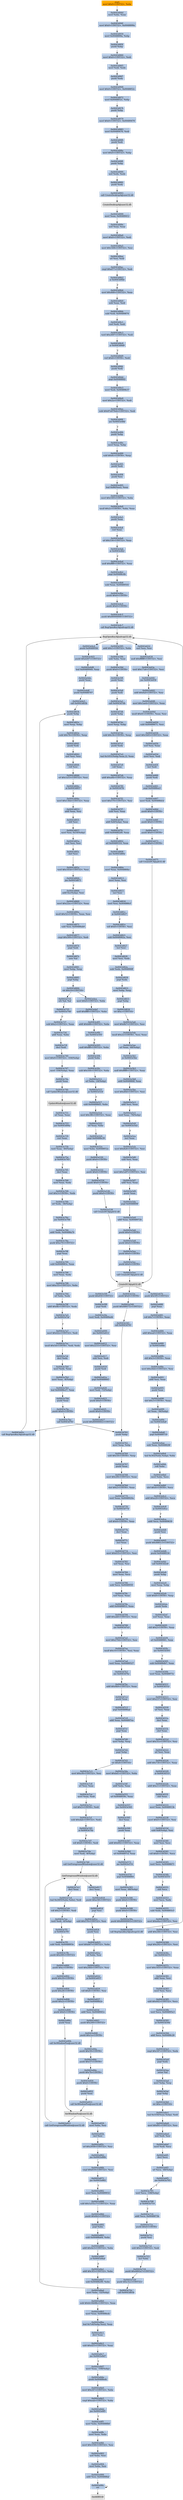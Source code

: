 digraph G {
node[shape=rectangle,style=filled,fillcolor=lightsteelblue,color=lightsteelblue]
bgcolor="transparent"
a0x0043d948movl_0x0UINT32_ebx[label="start\nmovl $0x0<UINT32>, %ebx",color="lightgrey",fillcolor="orange"];
a0x0043d94dmovl_ebx_eax[label="0x0043d94d\nmovl %ebx, %eax"];
a0x0043d94fmovl_0x0UINT32_0x0048899a[label="0x0043d94f\nmovl $0x0<UINT32>, 0x0048899a"];
a0x0043d959movl_0x0048899a_ebp[label="0x0043d959\nmovl 0x0048899a, %ebp"];
a0x0043d95fpushl_ebp[label="0x0043d95f\npushl %ebp"];
a0x0043d960movl_0x0UINT32_edi[label="0x0043d960\nmovl $0x0<UINT32>, %edi"];
a0x0043d965movl_edi_edx[label="0x0043d965\nmovl %edi, %edx"];
a0x0043d967pushl_edx[label="0x0043d967\npushl %edx"];
a0x0043d968movl_0x0UINT32_0x0048852c[label="0x0043d968\nmovl $0x0<UINT32>, 0x0048852c"];
a0x0043d972movl_0x0048852c_ebp[label="0x0043d972\nmovl 0x0048852c, %ebp"];
a0x0043d978pushl_ebp[label="0x0043d978\npushl %ebp"];
a0x0043d979movl_0x0UINT32_0x00489476[label="0x0043d979\nmovl $0x0<UINT32>, 0x00489476"];
a0x0043d983movl_0x00489476_edi[label="0x0043d983\nmovl 0x00489476, %edi"];
a0x0043d989pushl_edi[label="0x0043d989\npushl %edi"];
a0x0043d98amovl_0x0UINT32_ebp[label="0x0043d98a\nmovl $0x0<UINT32>, %ebp"];
a0x0043d98fpushl_ebp[label="0x0043d98f\npushl %ebp"];
a0x0043d990xorl_edx_edx[label="0x0043d990\nxorl %edx, %edx"];
a0x0043d992pushl_edx[label="0x0043d992\npushl %edx"];
a0x0043d993call_CreateDesktopA_user32_dll[label="0x0043d993\ncall CreateDesktopA@user32.dll"];
CreateDesktopA_user32_dll[label="CreateDesktopA@user32.dll",color="lightgrey",fillcolor="lightgrey"];
a0x0043d999movl_eax_0x00489412[label="0x0043d999\nmovl %eax, 0x00489412"];
a0x0043d99exorl_eax_eax[label="0x0043d99e\nxorl %eax, %eax"];
a0x0043d9a0movl_0x0UINT32_edi[label="0x0043d9a0\nmovl $0x0<UINT32>, %edi"];
a0x0043d9a5movl_0x14f4UINT32_esi[label="0x0043d9a5\nmovl $0x14f4<UINT32>, %esi"];
a0x0043d9aaorl_esi_edi[label="0x0043d9aa\norl %esi, %edi"];
a0x0043d9accmpl_0xd77UINT32_edi[label="0x0043d9ac\ncmpl $0xd77<UINT32>, %edi"];
a0x0043d9b2je_0x0043d9bb[label="0x0043d9b2\nje 0x0043d9bb"];
a0x0043d9b4movl_0x468UINT32_eax[label="0x0043d9b4\nmovl $0x468<UINT32>, %eax"];
a0x0043d9b9subl_eax_edi[label="0x0043d9b9\nsubl %eax, %edi"];
a0x0043d9bbsubl_edi_0x00489874[label="0x0043d9bb\nsubl %edi, 0x00489874"];
a0x0043d9c1xorl_edi_edi[label="0x0043d9c1\nxorl %edi, %edi"];
a0x0043d9c3testl_0x2697UINT32_edi[label="0x0043d9c3\ntestl $0x2697<UINT32>, %edi"];
a0x0043d9c9je_0x0043d9d9[label="0x0043d9c9\nje 0x0043d9d9"];
a0x0043d9d9rorl_0x6UINT8_edi[label="0x0043d9d9\nrorl $0x6<UINT8>, %edi"];
a0x0043d9dcpushl_edi[label="0x0043d9dc\npushl %edi"];
a0x0043d9ddpopl_0x00488fd2[label="0x0043d9dd\npopl 0x00488fd2"];
a0x0043d9e3movl_edi_0x00489b37[label="0x0043d9e3\nmovl %edi, 0x00489b37"];
a0x0043d9e9movl_0x2aUINT32_edi[label="0x0043d9e9\nmovl $0x2a<UINT32>, %edi"];
a0x0043d9eesubl_0x87a979ebUINT32_edi[label="0x0043d9ee\nsubl $0x87a979eb<UINT32>, %edi"];
a0x0043d9f4jne_0x0043e48d[label="0x0043d9f4\njne 0x0043e48d"];
a0x0043e48dpushl_ebp[label="0x0043e48d\npushl %ebp"];
a0x0043e48emovl_esp_ebp[label="0x0043e48e\nmovl %esp, %ebp"];
a0x0043e490subl_0x6cUINT8_esp[label="0x0043e490\nsubl $0x6c<UINT8>, %esp"];
a0x0043e493pushl_edi[label="0x0043e493\npushl %edi"];
a0x0043e494pushl_esi[label="0x0043e494\npushl %esi"];
a0x0043e495leal_0x86esi__eax[label="0x0043e495\nleal 0x86(%esi), %eax"];
a0x0043e49bmovl_0x10f3UINT32_ebx[label="0x0043e49b\nmovl $0x10f3<UINT32>, %ebx"];
a0x0043e4a0imull_0x2cUINT8_ebx_eax[label="0x0043e4a0\nimull $0x2c<UINT8>, %ebx, %eax"];
a0x0043e4a3pushl_eax[label="0x0043e4a3\npushl %eax"];
a0x0043e4a4rorl_eax[label="0x0043e4a4\nrorl %eax"];
a0x0043e4a6orl_0x334UINT32_eax[label="0x0043e4a6\norl $0x334<UINT32>, %eax"];
a0x0043e4abje_0x0043e4b2[label="0x0043e4ab\nje 0x0043e4b2"];
a0x0043e4adandl_0xfffffUINT32_eax[label="0x0043e4ad\nandl $0xfffff<UINT32>, %eax"];
a0x0043e4b2popl_0x00488c4b[label="0x0043e4b2\npopl 0x00488c4b"];
a0x0043e4b8subl_eax_0x00489541[label="0x0043e4b8\nsubl %eax, 0x00489541"];
a0x0043e4bepushl_0x0UINT8[label="0x0043e4be\npushl $0x0<UINT8>"];
a0x0043e4c0pushl_0x0UINT8[label="0x0043e4c0\npushl $0x0<UINT8>"];
a0x0043e4c2pushl_0x80000000UINT32[label="0x0043e4c2\npushl $0x80000000<UINT32>"];
a0x0043e4c7call_RegOpenKeyA_advapi32_dll[label="0x0043e4c7\ncall RegOpenKeyA@advapi32.dll"];
RegOpenKeyA_advapi32_dll[label="RegOpenKeyA@advapi32.dll",color="lightgrey",fillcolor="lightgrey"];
a0x0043e4cdpushl_0x004895fd[label="0x0043e4cd\npushl 0x004895fd"];
a0x0043e4d3pushl_0xd267UINT32[label="0x0043e4d3\npushl $0xd267<UINT32>"];
a0x0043e4d8leal_0x00489949_eax[label="0x0043e4d8\nleal 0x00489949, %eax"];
a0x0043e4depushl_eax[label="0x0043e4de\npushl %eax"];
a0x0043e4dfpushl_0x00488707[label="0x0043e4df\npushl 0x00488707"];
a0x0043e4e5call_0x0043d83b[label="0x0043e4e5\ncall 0x0043d83b"];
a0x0043d83bpushl_ebp[label="0x0043d83b\npushl %ebp"];
a0x0043d83cmovl_esp_ebp[label="0x0043d83c\nmovl %esp, %ebp"];
a0x0043d83esubl_0x78UINT8_esp[label="0x0043d83e\nsubl $0x78<UINT8>, %esp"];
a0x0043d841pushl_edi[label="0x0043d841\npushl %edi"];
a0x0043d842xorl_esi_esi[label="0x0043d842\nxorl %esi, %esi"];
a0x0043d844roll_esi[label="0x0043d844\nroll %esi"];
a0x0043d846orl_0x1a53UINT32_esi[label="0x0043d846\norl $0x1a53<UINT32>, %esi"];
a0x0043d84cje_0x0043d857[label="0x0043d84c\nje 0x0043d857"];
a0x0043d84emovl_0x136dUINT32_eax[label="0x0043d84e\nmovl $0x136d<UINT32>, %eax"];
a0x0043d853addl_eax_esi[label="0x0043d853\naddl %eax, %esi"];
a0x0043d855shll_esi[label="0x0043d855\nshll %esi"];
a0x0043d857movl_esi_0x10ebp_[label="0x0043d857\nmovl %esi, 0x10(%ebp)"];
a0x0043d85axorl_esi_esi[label="0x0043d85a\nxorl %esi, %esi"];
a0x0043d85cshrl_esi[label="0x0043d85c\nshrl %esi"];
a0x0043d85etestl_0x183dUINT32_esi[label="0x0043d85e\ntestl $0x183d<UINT32>, %esi"];
a0x0043d864jne_0x0043d871[label="0x0043d864\njne 0x0043d871"];
a0x0043d866addl_0xcebp__esi[label="0x0043d866\naddl 0xc(%ebp), %esi"];
a0x0043d869movl_0x22ecUINT32_eax[label="0x0043d869\nmovl $0x22ec<UINT32>, %eax"];
a0x0043d86eimull_0x52UINT8_eax_esi[label="0x0043d86e\nimull $0x52<UINT8>, %eax, %esi"];
a0x0043d871subl_esi_0x00488ab0[label="0x0043d871\nsubl %esi, 0x00488ab0"];
a0x0043d877cmpl_0x309UINT32_edi[label="0x0043d877\ncmpl $0x309<UINT32>, %edi"];
a0x0043d87dpopl_edi[label="0x0043d87d\npopl %edi"];
a0x0043d87esete_al[label="0x0043d87e\nsete %al"];
a0x0043d881movl_ebp_esp[label="0x0043d881\nmovl %ebp, %esp"];
a0x0043d883popl_ebp[label="0x0043d883\npopl %ebp"];
a0x0043d884ret_0x10UINT16[label="0x0043d884\nret $0x10<UINT16>"];
a0x0043e4eamovl_0x0UINT32_ebx[label="0x0043e4ea\nmovl $0x0<UINT32>, %ebx"];
a0x0043e4efandl_0xfffffUINT32_ebx[label="0x0043e4ef\nandl $0xfffff<UINT32>, %ebx"];
a0x0043e4f5addl_0xb88UINT32_ebx[label="0x0043e4f5\naddl $0xb88<UINT32>, %ebx"];
a0x0043e4fbjne_0x0043e505[label="0x0043e4fb\njne 0x0043e505"];
a0x0043e505andl_0xffffUINT32_ebx[label="0x0043e505\nandl $0xffff<UINT32>, %ebx"];
a0x0043e50bpushl_ebx[label="0x0043e50b\npushl %ebx"];
a0x0043e50csubl_0x164UINT32_ebx[label="0x0043e50c\nsubl $0x164<UINT32>, %ebx"];
a0x0043e512orl_ebx__24ebp_[label="0x0043e512\norl %ebx, -24(%ebp)"];
a0x0043e515je_0x0043e524[label="0x0043e515\nje 0x0043e524"];
a0x0043e517subl_0x004888d5_ebx[label="0x0043e517\nsubl 0x004888d5, %ebx"];
a0x0043e51dmovl_0x3f6UINT32_eax[label="0x0043e51d\nmovl $0x3f6<UINT32>, %eax"];
a0x0043e522orl_eax_ebx[label="0x0043e522\norl %eax, %ebx"];
a0x0043e524popl_0x00488e39[label="0x0043e524\npopl 0x00488e39"];
a0x0043e52amovl_ebx_0x0048852a[label="0x0043e52a\nmovl %ebx, 0x0048852a"];
a0x0043e530pushl_0x0UINT8[label="0x0043e530\npushl $0x0<UINT8>"];
a0x0043e532pushl_0x0UINT8[label="0x0043e532\npushl $0x0<UINT8>"];
a0x0043e534pushl_0x0UINT8[label="0x0043e534\npushl $0x0<UINT8>"];
a0x0043e536pushl_0x0UINT8[label="0x0043e536\npushl $0x0<UINT8>"];
a0x0043e538call_CreateDCA_gdi32_dll[label="0x0043e538\ncall CreateDCA@gdi32.dll"];
CreateDCA_gdi32_dll[label="CreateDCA@gdi32.dll",color="lightgrey",fillcolor="lightgrey"];
a0x0043e53epushl_0x0UINT8[label="0x0043e53e\npushl $0x0<UINT8>"];
a0x0043e540pushl_0x489172UINT32[label="0x0043e540\npushl $0x489172<UINT32>"];
a0x0043e545call_0x0043d761[label="0x0043e545\ncall 0x0043d761"];
a0x0043d761pushl_ebp[label="0x0043d761\npushl %ebp"];
a0x0043d762movl_esp_ebp[label="0x0043d762\nmovl %esp, %ebp"];
a0x0043d764subl_0x18UINT8_esp[label="0x0043d764\nsubl $0x18<UINT8>, %esp"];
a0x0043d767pushl_eax[label="0x0043d767\npushl %eax"];
a0x0043d768movl_0x2f4UINT32_eax[label="0x0043d768\nmovl $0x2f4<UINT32>, %eax"];
a0x0043d76dshrl_0x2UINT8_eax[label="0x0043d76d\nshrl $0x2<UINT8>, %eax"];
a0x0043d770testl_eax_0x0048920a[label="0x0043d770\ntestl %eax, 0x0048920a"];
a0x0043d776je_0x0043d77d[label="0x0043d776\nje 0x0043d77d"];
a0x0043d778roll_0x4UINT8_eax[label="0x0043d778\nroll $0x4<UINT8>, %eax"];
a0x0043d77bdecl_eax[label="0x0043d77b\ndecl %eax"];
a0x0043d77cincl_eax[label="0x0043d77c\nincl %eax"];
a0x0043d77dmovl_0x635UINT32_esi[label="0x0043d77d\nmovl $0x635<UINT32>, %esi"];
a0x0043d782xorl_eax_esi[label="0x0043d782\nxorl %eax, %esi"];
a0x0043d784movl_eax_ecx[label="0x0043d784\nmovl %eax, %ecx"];
a0x0043d786subl_ecx_0x004895f1[label="0x0043d786\nsubl %ecx, 0x004895f1"];
a0x0043d78cxorl_eax_eax[label="0x0043d78c\nxorl %eax, %eax"];
a0x0043d78eaddl_0x00488853_eax[label="0x0043d78e\naddl 0x00488853, %eax"];
a0x0043d794addl_0xab6UINT32_eax[label="0x0043d794\naddl $0xab6<UINT32>, %eax"];
a0x0043d799jne_0x0043d7a5[label="0x0043d799\njne 0x0043d7a5"];
a0x0043d7a5movl_0x270dUINT32_esi[label="0x0043d7a5\nmovl $0x270d<UINT32>, %esi"];
a0x0043d7aaimull_0x10UINT8_esi_eax[label="0x0043d7aa\nimull $0x10<UINT8>, %esi, %eax"];
a0x0043d7adtestl_eax_0x00489527[label="0x0043d7ad\ntestl %eax, 0x00489527"];
a0x0043d7b3jne_0x0043d7bc[label="0x0043d7b3\njne 0x0043d7bc"];
a0x0043d7bcaddl_0x9b9UINT32_eax[label="0x0043d7bc\naddl $0x9b9<UINT32>, %eax"];
a0x0043d7c2pushl_eax[label="0x0043d7c2\npushl %eax"];
a0x0043d7c3popl_0x004896ad[label="0x0043d7c3\npopl 0x004896ad"];
a0x0043d7c9addl_eax_0x004897ea[label="0x0043d7c9\naddl %eax, 0x004897ea"];
a0x0043d7cfpopl_eax[label="0x0043d7cf\npopl %eax"];
a0x0043d7d0movl_ebp_esp[label="0x0043d7d0\nmovl %ebp, %esp"];
a0x0043d7d2popl_ebp[label="0x0043d7d2\npopl %ebp"];
a0x0043d7d3ret_0x8UINT16[label="0x0043d7d3\nret $0x8<UINT16>"];
a0x0043e54amovl_0xbd1UINT32_ebx[label="0x0043e54a\nmovl $0xbd1<UINT32>, %ebx"];
a0x0043e54faddl_ebx_eax[label="0x0043e54f\naddl %ebx, %eax"];
a0x0043e551orl_0x0048939c_eax[label="0x0043e551\norl 0x0048939c, %eax"];
a0x0043e557jne_0x0043e565[label="0x0043e557\njne 0x0043e565"];
a0x0043e565decl_eax[label="0x0043e565\ndecl %eax"];
a0x0043e566pushl_eax[label="0x0043e566\npushl %eax"];
a0x0043e567addl_0x692UINT32_eax[label="0x0043e567\naddl $0x692<UINT32>, %eax"];
a0x0043e56dorl_0x004897cf_eax[label="0x0043e56d\norl 0x004897cf, %eax"];
a0x0043e573jne_0x0043e57d[label="0x0043e573\njne 0x0043e57d"];
a0x0043e57dpopl_0x00488f64[label="0x0043e57d\npopl 0x00488f64"];
a0x0043e583movl_eax__88ebp_[label="0x0043e583\nmovl %eax, -88(%ebp)"];
a0x0043e586pushl_0x0UINT8[label="0x0043e586\npushl $0x0<UINT8>"];
a0x0043e588pushl_0x0UINT8[label="0x0043e588\npushl $0x0<UINT8>"];
a0x0043e58apushl_0x80000003UINT32[label="0x0043e58a\npushl $0x80000003<UINT32>"];
a0x0043e58fcall_RegOpenKeyA_advapi32_dll[label="0x0043e58f\ncall RegOpenKeyA@advapi32.dll"];
a0x0043e595addl_0x1UINT32_ebx[label="0x0043e595\naddl $0x1<UINT32>, %ebx"];
a0x0043e59bsubl_ebx_eax[label="0x0043e59b\nsubl %ebx, %eax"];
a0x0043e59dpushl_0x0UINT8[label="0x0043e59d\npushl $0x0<UINT8>"];
a0x0043e59fpushl_eax[label="0x0043e59f\npushl %eax"];
a0x0043e5a0pushl_edi[label="0x0043e5a0\npushl %edi"];
a0x0043e5a1call_0x0043d7db[label="0x0043e5a1\ncall 0x0043d7db"];
a0x0043d7dbpushl_ebp[label="0x0043d7db\npushl %ebp"];
a0x0043d7dcmovl_esp_ebp[label="0x0043d7dc\nmovl %esp, %ebp"];
a0x0043d7desubl_0x34UINT8_esp[label="0x0043d7de\nsubl $0x34<UINT8>, %esp"];
a0x0043d7e1pushl_edx[label="0x0043d7e1\npushl %edx"];
a0x0043d7e2leal_0x1051ebpeax2__eax[label="0x0043d7e2\nleal 0x1051(%ebp,%eax,2), %eax"];
a0x0043d7e9roll_eax[label="0x0043d7e9\nroll %eax"];
a0x0043d7ebaddl_0xa6bUINT32_eax[label="0x0043d7eb\naddl $0xa6b<UINT32>, %eax"];
a0x0043d7f0je_0x0043d7fc[label="0x0043d7f0\nje 0x0043d7fc"];
a0x0043d7f2movl_0x570UINT32_esi[label="0x0043d7f2\nmovl $0x570<UINT32>, %esi"];
a0x0043d7f7subl_esi_eax[label="0x0043d7f7\nsubl %esi, %eax"];
a0x0043d7f9addl_0x8ebp__eax[label="0x0043d7f9\naddl 0x8(%ebp), %eax"];
a0x0043d7fcaddl_0x004882d9_eax[label="0x0043d7fc\naddl 0x004882d9, %eax"];
a0x0043d802orl_0x00489310_eax[label="0x0043d802\norl 0x00489310, %eax"];
a0x0043d808jne_0x0043d80e[label="0x0043d808\njne 0x0043d80e"];
a0x0043d80emovl_eax_0x004880bc[label="0x0043d80e\nmovl %eax, 0x004880bc"];
a0x0043d813movl_eax_esi[label="0x0043d813\nmovl %eax, %esi"];
a0x0043d815incl_esi[label="0x0043d815\nincl %esi"];
a0x0043d816testl_esi_0x004886cf[label="0x0043d816\ntestl %esi, 0x004886cf"];
a0x0043d81cje_0x0043d827[label="0x0043d81c\nje 0x0043d827"];
a0x0043d81eroll_0x6UINT8_esi[label="0x0043d81e\nroll $0x6<UINT8>, %esi"];
a0x0043d821subl_0x0048982a_esi[label="0x0043d821\nsubl 0x0048982a, %esi"];
a0x0043d827incl_esi[label="0x0043d827\nincl %esi"];
a0x0043d828movl_esi_edx[label="0x0043d828\nmovl %esi, %edx"];
a0x0043d82asubl_edx_0x004890ff[label="0x0043d82a\nsubl %edx, 0x004890ff"];
a0x0043d830popl_edx[label="0x0043d830\npopl %edx"];
a0x0043d831movl_ebp_esp[label="0x0043d831\nmovl %ebp, %esp"];
a0x0043d833popl_ebp[label="0x0043d833\npopl %ebp"];
a0x0043d834ret_0xcUINT16[label="0x0043d834\nret $0xc<UINT16>"];
a0x0043e5a6movl_0x8b7UINT32_esi[label="0x0043e5a6\nmovl $0x8b7<UINT32>, %esi"];
a0x0043e5abimull_0x22UINT8_esi_eax[label="0x0043e5ab\nimull $0x22<UINT8>, %esi, %eax"];
a0x0043e5aeorl_eax__48ebp_[label="0x0043e5ae\norl %eax, -48(%ebp)"];
a0x0043e5b1je_0x0043e5be[label="0x0043e5b1\nje 0x0043e5be"];
a0x0043e5b3andl_0xffffffUINT32_eax[label="0x0043e5b3\nandl $0xffffff<UINT32>, %eax"];
a0x0043e5b8addl_0x00488fdf_eax[label="0x0043e5b8\naddl 0x00488fdf, %eax"];
a0x0043e5bemovl_0xd0dUINT32_esi[label="0x0043e5be\nmovl $0xd0d<UINT32>, %esi"];
a0x0043e5c3addl_esi_eax[label="0x0043e5c3\naddl %esi, %eax"];
a0x0043e5c5testl_eax__76ebp_[label="0x0043e5c5\ntestl %eax, -76(%ebp)"];
a0x0043e5c8jne_0x0043e5d2[label="0x0043e5c8\njne 0x0043e5d2"];
a0x0043e5caincl_eax[label="0x0043e5ca\nincl %eax"];
a0x0043e5cbmovl_0x8e8UINT32_esi[label="0x0043e5cb\nmovl $0x8e8<UINT32>, %esi"];
a0x0043e5d0subl_esi_eax[label="0x0043e5d0\nsubl %esi, %eax"];
a0x0043e5d2movl_0x1a97UINT32_esi[label="0x0043e5d2\nmovl $0x1a97<UINT32>, %esi"];
a0x0043e5d7addl_esi_eax[label="0x0043e5d7\naddl %esi, %eax"];
a0x0043e5d9pushl_eax[label="0x0043e5d9\npushl %eax"];
a0x0043e5dapopl_0x0048800f[label="0x0043e5da\npopl 0x0048800f"];
a0x0043e5e0addl_eax_0x0048972b[label="0x0043e5e0\naddl %eax, 0x0048972b"];
a0x0043e5e6pushl_0x0UINT8[label="0x0043e5e6\npushl $0x0<UINT8>"];
a0x0043e5e8pushl_0x0UINT8[label="0x0043e5e8\npushl $0x0<UINT8>"];
a0x0043e5eapushl_0x0UINT8[label="0x0043e5ea\npushl $0x0<UINT8>"];
a0x0043e5ecpushl_0x0UINT8[label="0x0043e5ec\npushl $0x0<UINT8>"];
a0x0043e5eecall_CreateDCA_gdi32_dll[label="0x0043e5ee\ncall CreateDCA@gdi32.dll"];
a0x0043e5f4pushl_0x65fUINT32[label="0x0043e5f4\npushl $0x65f<UINT32>"];
a0x0043e5f9popl_edi[label="0x0043e5f9\npopl %edi"];
a0x0043e5fatestl_edi_0x00489a46[label="0x0043e5fa\ntestl %edi, 0x00489a46"];
a0x0043e600jne_0x0043e612[label="0x0043e600\njne 0x0043e612"];
a0x0043e612movl_0x2233UINT32_esi[label="0x0043e612\nmovl $0x2233<UINT32>, %esi"];
a0x0043e617subl_esi_edi[label="0x0043e617\nsubl %esi, %edi"];
a0x0043e619pushl_edi[label="0x0043e619\npushl %edi"];
a0x0043e61apopl_0x00488665[label="0x0043e61a\npopl 0x00488665"];
a0x0043e620movl_edi__72ebp_[label="0x0043e620\nmovl %edi, -72(%ebp)"];
a0x0043e623pushl_0x0UINT8[label="0x0043e623\npushl $0x0<UINT8>"];
a0x0043e625pushl_0x0UINT8[label="0x0043e625\npushl $0x0<UINT8>"];
a0x0043e627pushl_0x80000002UINT32[label="0x0043e627\npushl $0x80000002<UINT32>"];
a0x0043e62ccall_RegOpenKeyA_advapi32_dll[label="0x0043e62c\ncall RegOpenKeyA@advapi32.dll"];
a0x0043e632xorl_esi_esi[label="0x0043e632\nxorl %esi, %esi"];
a0x0043e634andl_0xfffffffUINT32_esi[label="0x0043e634\nandl $0xfffffff<UINT32>, %esi"];
a0x0043e63atestl_0x17a6UINT32_esi[label="0x0043e63a\ntestl $0x17a6<UINT32>, %esi"];
a0x0043e640jne_0x0043e656[label="0x0043e640\njne 0x0043e656"];
a0x0043e642addl_0x6afUINT32_esi[label="0x0043e642\naddl $0x6af<UINT32>, %esi"];
a0x0043e648movl_0x1ae4UINT32_eax[label="0x0043e648\nmovl $0x1ae4<UINT32>, %eax"];
a0x0043e64dimull_0x41UINT8_eax_esi[label="0x0043e64d\nimull $0x41<UINT8>, %eax, %esi"];
a0x0043e650subl_0x00489671_esi[label="0x0043e650\nsubl 0x00489671, %esi"];
a0x0043e656movl_0x1b93UINT32_eax[label="0x0043e656\nmovl $0x1b93<UINT32>, %eax"];
a0x0043e65bxorl_esi_eax[label="0x0043e65b\nxorl %esi, %eax"];
a0x0043e65dmovl_esi_edi[label="0x0043e65d\nmovl %esi, %edi"];
a0x0043e65fincl_edi[label="0x0043e65f\nincl %edi"];
a0x0043e660pushl_edi[label="0x0043e660\npushl %edi"];
a0x0043e661popl_0x00488ea3[label="0x0043e661\npopl 0x00488ea3"];
a0x0043e667movl_edi_0x00488dcb[label="0x0043e667\nmovl %edi, 0x00488dcb"];
a0x0043e66dpushl_0x0UINT8[label="0x0043e66d\npushl $0x0<UINT8>"];
a0x0043e66fpushl_0x0UINT8[label="0x0043e66f\npushl $0x0<UINT8>"];
a0x0043e671pushl_0x0UINT8[label="0x0043e671\npushl $0x0<UINT8>"];
a0x0043e673pushl_0x0UINT8[label="0x0043e673\npushl $0x0<UINT8>"];
a0x0043e675call_CreateDCA_gdi32_dll[label="0x0043e675\ncall CreateDCA@gdi32.dll"];
a0x0043e67bpushl_0x5f5UINT32[label="0x0043e67b\npushl $0x5f5<UINT32>"];
a0x0043e680popl_eax[label="0x0043e680\npopl %eax"];
a0x0043e681roll_0x7UINT8_eax[label="0x0043e681\nroll $0x7<UINT8>, %eax"];
a0x0043e684addl_0xeafUINT32_eax[label="0x0043e684\naddl $0xeaf<UINT32>, %eax"];
a0x0043e689je_0x0043e68e[label="0x0043e689\nje 0x0043e68e"];
a0x0043e68bshll_0x3UINT8_eax[label="0x0043e68b\nshll $0x3<UINT8>, %eax"];
a0x0043e68emovl_0x24d2UINT32_esi[label="0x0043e68e\nmovl $0x24d2<UINT32>, %esi"];
a0x0043e693addl_esi_eax[label="0x0043e693\naddl %esi, %eax"];
a0x0043e695pushl_eax[label="0x0043e695\npushl %eax"];
a0x0043e696shrl_0x3UINT8_eax[label="0x0043e696\nshrl $0x3<UINT8>, %eax"];
a0x0043e699orl_eax__36ebp_[label="0x0043e699\norl %eax, -36(%ebp)"];
a0x0043e69cjne_0x0043e6a8[label="0x0043e69c\njne 0x0043e6a8"];
a0x0043e6a8popl_0x00489719[label="0x0043e6a8\npopl 0x00489719"];
a0x0043e6aesubl_eax_0x0048828f[label="0x0043e6ae\nsubl %eax, 0x0048828f"];
a0x0043e6b4leal_0x302ebxebp__ebx[label="0x0043e6b4\nleal 0x302(%ebx,%ebp), %ebx"];
a0x0043e6bbroll_ebx[label="0x0043e6bb\nroll %ebx"];
a0x0043e6bdmovl_ebx_ecx[label="0x0043e6bd\nmovl %ebx, %ecx"];
a0x0043e6bfshrl_0x4UINT8_ecx[label="0x0043e6bf\nshrl $0x4<UINT8>, %ecx"];
a0x0043e6c2addl_0xe2fUINT32_ecx[label="0x0043e6c2\naddl $0xe2f<UINT32>, %ecx"];
a0x0043e6c8je_0x0043e6ca[label="0x0043e6c8\nje 0x0043e6ca"];
a0x0043e6caaddl_ecx_0x00489639[label="0x0043e6ca\naddl %ecx, 0x00489639"];
a0x0043e6d0pushl_esi[label="0x0043e6d0\npushl %esi"];
a0x0043e6d1pushl_0x4881c3UINT32[label="0x0043e6d1\npushl $0x4881c3<UINT32>"];
a0x0043e6d6pushl_0x00488534[label="0x0043e6d6\npushl 0x00488534"];
a0x0043e6dccall_0x0043d2e8[label="0x0043e6dc\ncall 0x0043d2e8"];
a0x0043d2e8pushl_ebp[label="0x0043d2e8\npushl %ebp"];
a0x0043d2e9movl_esp_ebp[label="0x0043d2e9\nmovl %esp, %ebp"];
a0x0043d2ebsubl_0x8UINT8_esp[label="0x0043d2eb\nsubl $0x8<UINT8>, %esp"];
a0x0043d2eepushl_edx[label="0x0043d2ee\npushl %edx"];
a0x0043d2efxorl_eax_eax[label="0x0043d2ef\nxorl %eax, %eax"];
a0x0043d2f1shll_0x2UINT8_eax[label="0x0043d2f1\nshll $0x2<UINT8>, %eax"];
a0x0043d2f4orl_0x00488961_eax[label="0x0043d2f4\norl 0x00488961, %eax"];
a0x0043d2fajne_0x0043d305[label="0x0043d2fa\njne 0x0043d305"];
a0x0043d305subl_0x00488db7_eax[label="0x0043d305\nsubl 0x00488db7, %eax"];
a0x0043d30btestl_eax_0x0048973c[label="0x0043d30b\ntestl %eax, 0x0048973c"];
a0x0043d311je_0x0043d31d[label="0x0043d311\nje 0x0043d31d"];
a0x0043d313movl_0x237UINT32_esi[label="0x0043d313\nmovl $0x237<UINT32>, %esi"];
a0x0043d318orl_esi_eax[label="0x0043d318\norl %esi, %eax"];
a0x0043d31adecl_eax[label="0x0043d31a\ndecl %eax"];
a0x0043d31bshrl_eax[label="0x0043d31b\nshrl %eax"];
a0x0043d31dmovl_0x31eUINT32_esi[label="0x0043d31d\nmovl $0x31e<UINT32>, %esi"];
a0x0043d322orl_esi_eax[label="0x0043d322\norl %esi, %eax"];
a0x0043d324addl_0x73fUINT32_eax[label="0x0043d324\naddl $0x73f<UINT32>, %eax"];
a0x0043d329je_0x0043d333[label="0x0043d329\nje 0x0043d333"];
a0x0043d32baddl_0xc1UINT32_eax[label="0x0043d32b\naddl $0xc1<UINT32>, %eax"];
a0x0043d331shll_eax[label="0x0043d331\nshll %eax"];
a0x0043d333movl_eax_0x0048913b[label="0x0043d333\nmovl %eax, 0x0048913b"];
a0x0043d338movl_0x0UINT32_esi[label="0x0043d338\nmovl $0x0<UINT32>, %esi"];
a0x0043d33dsubl_0x8ebp__esi[label="0x0043d33d\nsubl 0x8(%ebp), %esi"];
a0x0043d340movl_esi_ecx[label="0x0043d340\nmovl %esi, %ecx"];
a0x0043d342roll_0x6UINT8_ecx[label="0x0043d342\nroll $0x6<UINT8>, %ecx"];
a0x0043d345testl_ecx_0x00488671[label="0x0043d345\ntestl %ecx, 0x00488671"];
a0x0043d34bjne_0x0043d351[label="0x0043d34b\njne 0x0043d351"];
a0x0043d351shll_ecx[label="0x0043d351\nshll %ecx"];
a0x0043d353movl_ecx_edx[label="0x0043d353\nmovl %ecx, %edx"];
a0x0043d355subl_edx_0x004893c5[label="0x0043d355\nsubl %edx, 0x004893c5"];
a0x0043d35bmovl_0xe6aUINT32_esi[label="0x0043d35b\nmovl $0xe6a<UINT32>, %esi"];
a0x0043d360addl_0x246UINT32_esi[label="0x0043d360\naddl $0x246<UINT32>, %esi"];
a0x0043d366cmpl_0x292UINT32_esi[label="0x0043d366\ncmpl $0x292<UINT32>, %esi"];
a0x0043d36cjne_0x0043d37c[label="0x0043d36c\njne 0x0043d37c"];
a0x0043d37cmovl_0x1455UINT32_eax[label="0x0043d37c\nmovl $0x1455<UINT32>, %eax"];
a0x0043d381addl_eax_esi[label="0x0043d381\naddl %eax, %esi"];
a0x0043d383movl_esi_ecx[label="0x0043d383\nmovl %esi, %ecx"];
a0x0043d385subl_0x442UINT32_ecx[label="0x0043d385\nsubl $0x442<UINT32>, %ecx"];
a0x0043d38btestl_ecx_0x004895e3[label="0x0043d38b\ntestl %ecx, 0x004895e3"];
a0x0043d391je_0x0043d39d[label="0x0043d391\nje 0x0043d39d"];
a0x0043d39daddl_ecx_0x00488c28[label="0x0043d39d\naddl %ecx, 0x00488c28"];
a0x0043d3a3cmpl_0x187UINT32_edx[label="0x0043d3a3\ncmpl $0x187<UINT32>, %edx"];
a0x0043d3a9popl_edx[label="0x0043d3a9\npopl %edx"];
a0x0043d3aasetne_al[label="0x0043d3aa\nsetne %al"];
a0x0043d3admovl_ebp_esp[label="0x0043d3ad\nmovl %ebp, %esp"];
a0x0043d3afpopl_ebp[label="0x0043d3af\npopl %ebp"];
a0x0043d3b0ret_0xcUINT16[label="0x0043d3b0\nret $0xc<UINT16>"];
a0x0043e6e1leal_0x1f34eaxebp__edi[label="0x0043e6e1\nleal 0x1f34(%eax,%ebp), %edi"];
a0x0043e6e8movl_0xf91UINT32_esi[label="0x0043e6e8\nmovl $0xf91<UINT32>, %esi"];
a0x0043e6edxorl_edi_esi[label="0x0043e6ed\nxorl %edi, %esi"];
a0x0043e6efmovl_edi_ecx[label="0x0043e6ef\nmovl %edi, %ecx"];
a0x0043e6f1decl_ecx[label="0x0043e6f1\ndecl %ecx"];
a0x0043e6f2orl_ecx__48ebp_[label="0x0043e6f2\norl %ecx, -48(%ebp)"];
a0x0043e6f5jne_0x0043e705[label="0x0043e6f5\njne 0x0043e705"];
a0x0043e705testl_ecx__108ebp_[label="0x0043e705\ntestl %ecx, -108(%ebp)"];
a0x0043e708je_0x0043e714[label="0x0043e708\nje 0x0043e714"];
a0x0043e714addl_ecx_0x0048873b[label="0x0043e714\naddl %ecx, 0x0048873b"];
a0x0043e71apushl_0x0UINT8[label="0x0043e71a\npushl $0x0<UINT8>"];
a0x0043e71cpushl_esi[label="0x0043e71c\npushl %esi"];
a0x0043e71dsubl_0x2UINT32_edi[label="0x0043e71d\nsubl $0x2<UINT32>, %edi"];
a0x0043e723incl_ebx[label="0x0043e723\nincl %ebx"];
a0x0043e724pushl_0x4892a7UINT32[label="0x0043e724\npushl $0x4892a7<UINT32>"];
a0x0043e729pushl_0xc5ccUINT32[label="0x0043e729\npushl $0xc5cc<UINT32>"];
a0x0043e72ecall_0x0043d83b[label="0x0043e72e\ncall 0x0043d83b"];
a0x0043e733orb_al_al[label="0x0043e733\norb %al, %al"];
a0x0043e735jne_0x0043e740[label="0x0043e735\njne 0x0043e740"];
a0x0043e737subl_0x2UINT32_eax[label="0x0043e737\nsubl $0x2<UINT32>, %eax"];
a0x0043e73daddl_eax_ebx[label="0x0043e73d\naddl %eax, %ebx"];
a0x0043e73fdecl_edi[label="0x0043e73f\ndecl %edi"];
a0x0043e740movl_0x0UINT32__104ebp_[label="0x0043e740\nmovl $0x0<UINT32>, -104(%ebp)"];
a0x0043e747movl__104ebp__eax[label="0x0043e747\nmovl -104(%ebp), %eax"];
a0x0043e74apushl_eax[label="0x0043e74a\npushl %eax"];
a0x0043e74bcall_UpdateWindow_user32_dll[label="0x0043e74b\ncall UpdateWindow@user32.dll"];
UpdateWindow_user32_dll[label="UpdateWindow@user32.dll",color="lightgrey",fillcolor="lightgrey"];
a0x0043e751orl_eax_eax[label="0x0043e751\norl %eax, %eax"];
a0x0043e753jne_0x0043d06a[label="0x0043e753\njne 0x0043d06a"];
a0x0043e759rorl_eax[label="0x0043e759\nrorl %eax"];
a0x0043e75btestl_eax__40ebp_[label="0x0043e75b\ntestl %eax, -40(%ebp)"];
a0x0043e75eje_0x0043e765[label="0x0043e75e\nje 0x0043e765"];
a0x0043e765decl_eax[label="0x0043e765\ndecl %eax"];
a0x0043e766movl_eax_edx[label="0x0043e766\nmovl %eax, %edx"];
a0x0043e768rorl_0x3UINT8_edx[label="0x0043e768\nrorl $0x3<UINT8>, %edx"];
a0x0043e76borl_edx__36ebp_[label="0x0043e76b\norl %edx, -36(%ebp)"];
a0x0043e76ejne_0x0043e784[label="0x0043e76e\njne 0x0043e784"];
a0x0043e784addl_edx_0x00488a74[label="0x0043e784\naddl %edx, 0x00488a74"];
a0x0043e78apushl_0xe70UINT32[label="0x0043e78a\npushl $0xe70<UINT32>"];
a0x0043e78fpopl_eax[label="0x0043e78f\npopl %eax"];
a0x0043e790subl_0x0048983c_eax[label="0x0043e790\nsubl 0x0048983c, %eax"];
a0x0043e796movl_eax_edx[label="0x0043e796\nmovl %eax, %edx"];
a0x0043e798movl_0xc55UINT32_ebx[label="0x0043e798\nmovl $0xc55<UINT32>, %ebx"];
a0x0043e79dorl_ebx_edx[label="0x0043e79d\norl %ebx, %edx"];
a0x0043e79faddl_0x8bUINT32_edx[label="0x0043e79f\naddl $0x8b<UINT32>, %edx"];
a0x0043e7a5je_0x0043e7af[label="0x0043e7a5\nje 0x0043e7af"];
a0x0043e7a7movl_0x42eUINT32_edi[label="0x0043e7a7\nmovl $0x42e<UINT32>, %edi"];
a0x0043e7acimull_0x5dUINT8_edi_edx[label="0x0043e7ac\nimull $0x5d<UINT8>, %edi, %edx"];
a0x0043e7afdecl_edx[label="0x0043e7af\ndecl %edx"];
a0x0043e7b0movl_edx_eax[label="0x0043e7b0\nmovl %edx, %eax"];
a0x0043e7b2movl_eax__8ebp_[label="0x0043e7b2\nmovl %eax, -8(%ebp)"];
a0x0043e7b5leal_0x00488e27_eax[label="0x0043e7b5\nleal 0x00488e27, %eax"];
a0x0043e7bbpushl_eax[label="0x0043e7bb\npushl %eax"];
a0x0043e7bcpushl_0x0UINT8[label="0x0043e7bc\npushl $0x0<UINT8>"];
a0x0043e7becall_0x0043d761[label="0x0043e7be\ncall 0x0043d761"];
a0x0043e7c3movl_0xcf4UINT32_esi[label="0x0043e7c3\nmovl $0xcf4<UINT32>, %esi"];
a0x0043e7c8orl_esi_eax[label="0x0043e7c8\norl %esi, %eax"];
a0x0043e7camovl_eax_edi[label="0x0043e7ca\nmovl %eax, %edi"];
a0x0043e7ccrorl_0x5UINT8_edi[label="0x0043e7cc\nrorl $0x5<UINT8>, %edi"];
a0x0043e7cfsubl_0xdabUINT32_edi[label="0x0043e7cf\nsubl $0xdab<UINT32>, %edi"];
a0x0043e7d5je_0x0043e7da[label="0x0043e7d5\nje 0x0043e7da"];
a0x0043e7d7roll_0x8UINT8_edi[label="0x0043e7d7\nroll $0x8<UINT8>, %edi"];
a0x0043e7damovl_edi__8ebp_[label="0x0043e7da\nmovl %edi, -8(%ebp)"];
a0x0043e7ddcall_GetForegroundWindow_user32_dll[label="0x0043e7dd\ncall GetForegroundWindow@user32.dll"];
GetForegroundWindow_user32_dll[label="GetForegroundWindow@user32.dll",color="lightgrey",fillcolor="lightgrey"];
a0x0043e7e3decl_eax[label="0x0043e7e3\ndecl %eax"];
a0x0043e7e4leal_0x2405ebxebx__edi[label="0x0043e7e4\nleal 0x2405(%ebx,%ebx), %edi"];
a0x0043e7ebroll_0x2UINT8_edi[label="0x0043e7eb\nroll $0x2<UINT8>, %edi"];
a0x0043e7eetestl_edi__4ebp_[label="0x0043e7ee\ntestl %edi, -4(%ebp)"];
a0x0043e7f1je_0x0043e7f5[label="0x0043e7f1\nje 0x0043e7f5"];
a0x0043e7f5subl_edi_0x0048893e[label="0x0043e7f5\nsubl %edi, 0x0048893e"];
a0x0043e7fbpushl_0x200UINT32[label="0x0043e7fb\npushl $0x200<UINT32>"];
a0x0043e800pushl_0xcUINT8[label="0x0043e800\npushl $0xc<UINT8>"];
a0x0043e802pushl_0x30UINT8[label="0x0043e802\npushl $0x30<UINT8>"];
a0x0043e804pushl_0x28UINT8[label="0x0043e804\npushl $0x28<UINT8>"];
a0x0043e806pushl_0x2cUINT8[label="0x0043e806\npushl $0x2c<UINT8>"];
a0x0043e808pushl_0x0UINT8[label="0x0043e808\npushl $0x0<UINT8>"];
a0x0043e80apushl_eax[label="0x0043e80a\npushl %eax"];
a0x0043e80bcall_SetWindowPos_user32_dll[label="0x0043e80b\ncall SetWindowPos@user32.dll"];
SetWindowPos_user32_dll[label="SetWindowPos@user32.dll",color="lightgrey",fillcolor="lightgrey"];
a0x0043e811call_GetForegroundWindow_user32_dll[label="0x0043e811\ncall GetForegroundWindow@user32.dll"];
a0x0043e817decl_eax[label="0x0043e817\ndecl %eax"];
a0x0043e818pushl_0xe58UINT32[label="0x0043e818\npushl $0xe58<UINT32>"];
a0x0043e81dpopl_esi[label="0x0043e81d\npopl %esi"];
a0x0043e81esubl_0x576UINT32_esi[label="0x0043e81e\nsubl $0x576<UINT32>, %esi"];
a0x0043e824pushl_esi[label="0x0043e824\npushl %esi"];
a0x0043e825movl_0xb67UINT32_ebx[label="0x0043e825\nmovl $0xb67<UINT32>, %ebx"];
a0x0043e82aorl_ebx_esi[label="0x0043e82a\norl %ebx, %esi"];
a0x0043e82ctestl_0x24fdUINT32_esi[label="0x0043e82c\ntestl $0x24fd<UINT32>, %esi"];
a0x0043e832je_0x0043e837[label="0x0043e832\nje 0x0043e837"];
a0x0043e834roll_0x8UINT8_esi[label="0x0043e834\nroll $0x8<UINT8>, %esi"];
a0x0043e837popl_0x00488b2e[label="0x0043e837\npopl 0x00488b2e"];
a0x0043e83daddl_esi_0x0048941e[label="0x0043e83d\naddl %esi, 0x0048941e"];
a0x0043e843pushl_0x200UINT32[label="0x0043e843\npushl $0x200<UINT32>"];
a0x0043e848pushl_0x1aUINT8[label="0x0043e848\npushl $0x1a<UINT8>"];
a0x0043e84apushl_0x59UINT8[label="0x0043e84a\npushl $0x59<UINT8>"];
a0x0043e84cpushl_0x57UINT8[label="0x0043e84c\npushl $0x57<UINT8>"];
a0x0043e84epushl_0x7bUINT8[label="0x0043e84e\npushl $0x7b<UINT8>"];
a0x0043e850pushl_0x0UINT8[label="0x0043e850\npushl $0x0<UINT8>"];
a0x0043e852pushl_eax[label="0x0043e852\npushl %eax"];
a0x0043e853call_SetWindowPos_user32_dll[label="0x0043e853\ncall SetWindowPos@user32.dll"];
a0x0043e859movl_ebx_esi[label="0x0043e859\nmovl %ebx, %esi"];
a0x0043e85bincl_esi[label="0x0043e85b\nincl %esi"];
a0x0043e85corl_0x2058UINT32_esi[label="0x0043e85c\norl $0x2058<UINT32>, %esi"];
a0x0043e862jne_0x0043e86b[label="0x0043e862\njne 0x0043e86b"];
a0x0043e86bcmpl_0x619UINT32_esi[label="0x0043e86b\ncmpl $0x619<UINT32>, %esi"];
a0x0043e871jne_0x0043e882[label="0x0043e871\njne 0x0043e882"];
a0x0043e882movl_esi_0x00489932[label="0x0043e882\nmovl %esi, 0x00489932"];
a0x0043e888subl_0x1a55cc7UINT32_eax[label="0x0043e888\nsubl $0x1a55cc7<UINT32>, %eax"];
a0x0043e88dpushl_0x6b2UINT32[label="0x0043e88d\npushl $0x6b2<UINT32>"];
a0x0043e892popl_ebx[label="0x0043e892\npopl %ebx"];
a0x0043e893subl_0x00488a64_ebx[label="0x0043e893\nsubl 0x00488a64, %ebx"];
a0x0043e899addl_0x4e3UINT32_ebx[label="0x0043e899\naddl $0x4e3<UINT32>, %ebx"];
a0x0043e89fje_0x0043e8ad[label="0x0043e89f\nje 0x0043e8ad"];
a0x0043e8a1addl_0x3f3UINT32_ebx[label="0x0043e8a1\naddl $0x3f3<UINT32>, %ebx"];
a0x0043e8a7subl_0x00488e99_ebx[label="0x0043e8a7\nsubl 0x00488e99, %ebx"];
a0x0043e8admovl_ebx__52ebp_[label="0x0043e8ad\nmovl %ebx, -52(%ebp)"];
a0x0043e8b0subl_0xfe16b9fbUINT32_eax[label="0x0043e8b0\nsubl $0xfe16b9fb<UINT32>, %eax"];
a0x0043e8b5movl_eax_0x00488edc[label="0x0043e8b5\nmovl %eax, 0x00488edc"];
a0x0043e8baleal_0x7c6ebpesi__eax[label="0x0043e8ba\nleal 0x7c6(%ebp,%esi), %eax"];
a0x0043e8c1decl_eax[label="0x0043e8c1\ndecl %eax"];
a0x0043e8c2subl_0xd25UINT32_eax[label="0x0043e8c2\nsubl $0xd25<UINT32>, %eax"];
a0x0043e8c7jne_0x0043e8d7[label="0x0043e8c7\njne 0x0043e8d7"];
a0x0043e8d7movl_eax__108ebp_[label="0x0043e8d7\nmovl %eax, -108(%ebp)"];
a0x0043e8dapushl_0x00488edc[label="0x0043e8da\npushl 0x00488edc"];
a0x0043e8e0movl_0x247UINT32_ebx[label="0x0043e8e0\nmovl $0x247<UINT32>, %ebx"];
a0x0043e8e5cmpl_0xeabUINT32_ebx[label="0x0043e8e5\ncmpl $0xeab<UINT32>, %ebx"];
a0x0043e8ebjne_0x0043e8f5[label="0x0043e8eb\njne 0x0043e8f5"];
a0x0043e8f5movl_ebx_0x00488fb6[label="0x0043e8f5\nmovl %ebx, 0x00488fb6"];
a0x0043e8fbmovl_eax_ebx[label="0x0043e8fb\nmovl %eax, %ebx"];
a0x0043e8fdmovl_0x1f38UINT32_esi[label="0x0043e8fd\nmovl $0x1f38<UINT32>, %esi"];
a0x0043e902xorl_ebx_esi[label="0x0043e902\nxorl %ebx, %esi"];
a0x0043e904movl_ebx_esi[label="0x0043e904\nmovl %ebx, %esi"];
a0x0043e906addl_esi_0x004888af[label="0x0043e906\naddl %esi, 0x004888af"];
a0x0043e90cret[label="0x0043e90c\nret"];
a0x440f014f[label="0x440f014f",color="lightgrey",fillcolor="lightgrey"];
a0x0043d948movl_0x0UINT32_ebx -> a0x0043d94dmovl_ebx_eax [color="#000000"];
a0x0043d94dmovl_ebx_eax -> a0x0043d94fmovl_0x0UINT32_0x0048899a [color="#000000"];
a0x0043d94fmovl_0x0UINT32_0x0048899a -> a0x0043d959movl_0x0048899a_ebp [color="#000000"];
a0x0043d959movl_0x0048899a_ebp -> a0x0043d95fpushl_ebp [color="#000000"];
a0x0043d95fpushl_ebp -> a0x0043d960movl_0x0UINT32_edi [color="#000000"];
a0x0043d960movl_0x0UINT32_edi -> a0x0043d965movl_edi_edx [color="#000000"];
a0x0043d965movl_edi_edx -> a0x0043d967pushl_edx [color="#000000"];
a0x0043d967pushl_edx -> a0x0043d968movl_0x0UINT32_0x0048852c [color="#000000"];
a0x0043d968movl_0x0UINT32_0x0048852c -> a0x0043d972movl_0x0048852c_ebp [color="#000000"];
a0x0043d972movl_0x0048852c_ebp -> a0x0043d978pushl_ebp [color="#000000"];
a0x0043d978pushl_ebp -> a0x0043d979movl_0x0UINT32_0x00489476 [color="#000000"];
a0x0043d979movl_0x0UINT32_0x00489476 -> a0x0043d983movl_0x00489476_edi [color="#000000"];
a0x0043d983movl_0x00489476_edi -> a0x0043d989pushl_edi [color="#000000"];
a0x0043d989pushl_edi -> a0x0043d98amovl_0x0UINT32_ebp [color="#000000"];
a0x0043d98amovl_0x0UINT32_ebp -> a0x0043d98fpushl_ebp [color="#000000"];
a0x0043d98fpushl_ebp -> a0x0043d990xorl_edx_edx [color="#000000"];
a0x0043d990xorl_edx_edx -> a0x0043d992pushl_edx [color="#000000"];
a0x0043d992pushl_edx -> a0x0043d993call_CreateDesktopA_user32_dll [color="#000000"];
a0x0043d993call_CreateDesktopA_user32_dll -> CreateDesktopA_user32_dll [color="#000000"];
CreateDesktopA_user32_dll -> a0x0043d999movl_eax_0x00489412 [color="#000000"];
a0x0043d999movl_eax_0x00489412 -> a0x0043d99exorl_eax_eax [color="#000000"];
a0x0043d99exorl_eax_eax -> a0x0043d9a0movl_0x0UINT32_edi [color="#000000"];
a0x0043d9a0movl_0x0UINT32_edi -> a0x0043d9a5movl_0x14f4UINT32_esi [color="#000000"];
a0x0043d9a5movl_0x14f4UINT32_esi -> a0x0043d9aaorl_esi_edi [color="#000000"];
a0x0043d9aaorl_esi_edi -> a0x0043d9accmpl_0xd77UINT32_edi [color="#000000"];
a0x0043d9accmpl_0xd77UINT32_edi -> a0x0043d9b2je_0x0043d9bb [color="#000000"];
a0x0043d9b2je_0x0043d9bb -> a0x0043d9b4movl_0x468UINT32_eax [color="#000000",label="F"];
a0x0043d9b4movl_0x468UINT32_eax -> a0x0043d9b9subl_eax_edi [color="#000000"];
a0x0043d9b9subl_eax_edi -> a0x0043d9bbsubl_edi_0x00489874 [color="#000000"];
a0x0043d9bbsubl_edi_0x00489874 -> a0x0043d9c1xorl_edi_edi [color="#000000"];
a0x0043d9c1xorl_edi_edi -> a0x0043d9c3testl_0x2697UINT32_edi [color="#000000"];
a0x0043d9c3testl_0x2697UINT32_edi -> a0x0043d9c9je_0x0043d9d9 [color="#000000"];
a0x0043d9c9je_0x0043d9d9 -> a0x0043d9d9rorl_0x6UINT8_edi [color="#000000",label="T"];
a0x0043d9d9rorl_0x6UINT8_edi -> a0x0043d9dcpushl_edi [color="#000000"];
a0x0043d9dcpushl_edi -> a0x0043d9ddpopl_0x00488fd2 [color="#000000"];
a0x0043d9ddpopl_0x00488fd2 -> a0x0043d9e3movl_edi_0x00489b37 [color="#000000"];
a0x0043d9e3movl_edi_0x00489b37 -> a0x0043d9e9movl_0x2aUINT32_edi [color="#000000"];
a0x0043d9e9movl_0x2aUINT32_edi -> a0x0043d9eesubl_0x87a979ebUINT32_edi [color="#000000"];
a0x0043d9eesubl_0x87a979ebUINT32_edi -> a0x0043d9f4jne_0x0043e48d [color="#000000"];
a0x0043d9f4jne_0x0043e48d -> a0x0043e48dpushl_ebp [color="#000000",label="T"];
a0x0043e48dpushl_ebp -> a0x0043e48emovl_esp_ebp [color="#000000"];
a0x0043e48emovl_esp_ebp -> a0x0043e490subl_0x6cUINT8_esp [color="#000000"];
a0x0043e490subl_0x6cUINT8_esp -> a0x0043e493pushl_edi [color="#000000"];
a0x0043e493pushl_edi -> a0x0043e494pushl_esi [color="#000000"];
a0x0043e494pushl_esi -> a0x0043e495leal_0x86esi__eax [color="#000000"];
a0x0043e495leal_0x86esi__eax -> a0x0043e49bmovl_0x10f3UINT32_ebx [color="#000000"];
a0x0043e49bmovl_0x10f3UINT32_ebx -> a0x0043e4a0imull_0x2cUINT8_ebx_eax [color="#000000"];
a0x0043e4a0imull_0x2cUINT8_ebx_eax -> a0x0043e4a3pushl_eax [color="#000000"];
a0x0043e4a3pushl_eax -> a0x0043e4a4rorl_eax [color="#000000"];
a0x0043e4a4rorl_eax -> a0x0043e4a6orl_0x334UINT32_eax [color="#000000"];
a0x0043e4a6orl_0x334UINT32_eax -> a0x0043e4abje_0x0043e4b2 [color="#000000"];
a0x0043e4abje_0x0043e4b2 -> a0x0043e4adandl_0xfffffUINT32_eax [color="#000000",label="F"];
a0x0043e4adandl_0xfffffUINT32_eax -> a0x0043e4b2popl_0x00488c4b [color="#000000"];
a0x0043e4b2popl_0x00488c4b -> a0x0043e4b8subl_eax_0x00489541 [color="#000000"];
a0x0043e4b8subl_eax_0x00489541 -> a0x0043e4bepushl_0x0UINT8 [color="#000000"];
a0x0043e4bepushl_0x0UINT8 -> a0x0043e4c0pushl_0x0UINT8 [color="#000000"];
a0x0043e4c0pushl_0x0UINT8 -> a0x0043e4c2pushl_0x80000000UINT32 [color="#000000"];
a0x0043e4c2pushl_0x80000000UINT32 -> a0x0043e4c7call_RegOpenKeyA_advapi32_dll [color="#000000"];
a0x0043e4c7call_RegOpenKeyA_advapi32_dll -> RegOpenKeyA_advapi32_dll [color="#000000"];
RegOpenKeyA_advapi32_dll -> a0x0043e4cdpushl_0x004895fd [color="#000000"];
a0x0043e4cdpushl_0x004895fd -> a0x0043e4d3pushl_0xd267UINT32 [color="#000000"];
a0x0043e4d3pushl_0xd267UINT32 -> a0x0043e4d8leal_0x00489949_eax [color="#000000"];
a0x0043e4d8leal_0x00489949_eax -> a0x0043e4depushl_eax [color="#000000"];
a0x0043e4depushl_eax -> a0x0043e4dfpushl_0x00488707 [color="#000000"];
a0x0043e4dfpushl_0x00488707 -> a0x0043e4e5call_0x0043d83b [color="#000000"];
a0x0043e4e5call_0x0043d83b -> a0x0043d83bpushl_ebp [color="#000000"];
a0x0043d83bpushl_ebp -> a0x0043d83cmovl_esp_ebp [color="#000000"];
a0x0043d83cmovl_esp_ebp -> a0x0043d83esubl_0x78UINT8_esp [color="#000000"];
a0x0043d83esubl_0x78UINT8_esp -> a0x0043d841pushl_edi [color="#000000"];
a0x0043d841pushl_edi -> a0x0043d842xorl_esi_esi [color="#000000"];
a0x0043d842xorl_esi_esi -> a0x0043d844roll_esi [color="#000000"];
a0x0043d844roll_esi -> a0x0043d846orl_0x1a53UINT32_esi [color="#000000"];
a0x0043d846orl_0x1a53UINT32_esi -> a0x0043d84cje_0x0043d857 [color="#000000"];
a0x0043d84cje_0x0043d857 -> a0x0043d84emovl_0x136dUINT32_eax [color="#000000",label="F"];
a0x0043d84emovl_0x136dUINT32_eax -> a0x0043d853addl_eax_esi [color="#000000"];
a0x0043d853addl_eax_esi -> a0x0043d855shll_esi [color="#000000"];
a0x0043d855shll_esi -> a0x0043d857movl_esi_0x10ebp_ [color="#000000"];
a0x0043d857movl_esi_0x10ebp_ -> a0x0043d85axorl_esi_esi [color="#000000"];
a0x0043d85axorl_esi_esi -> a0x0043d85cshrl_esi [color="#000000"];
a0x0043d85cshrl_esi -> a0x0043d85etestl_0x183dUINT32_esi [color="#000000"];
a0x0043d85etestl_0x183dUINT32_esi -> a0x0043d864jne_0x0043d871 [color="#000000"];
a0x0043d864jne_0x0043d871 -> a0x0043d866addl_0xcebp__esi [color="#000000",label="F"];
a0x0043d866addl_0xcebp__esi -> a0x0043d869movl_0x22ecUINT32_eax [color="#000000"];
a0x0043d869movl_0x22ecUINT32_eax -> a0x0043d86eimull_0x52UINT8_eax_esi [color="#000000"];
a0x0043d86eimull_0x52UINT8_eax_esi -> a0x0043d871subl_esi_0x00488ab0 [color="#000000"];
a0x0043d871subl_esi_0x00488ab0 -> a0x0043d877cmpl_0x309UINT32_edi [color="#000000"];
a0x0043d877cmpl_0x309UINT32_edi -> a0x0043d87dpopl_edi [color="#000000"];
a0x0043d87dpopl_edi -> a0x0043d87esete_al [color="#000000"];
a0x0043d87esete_al -> a0x0043d881movl_ebp_esp [color="#000000"];
a0x0043d881movl_ebp_esp -> a0x0043d883popl_ebp [color="#000000"];
a0x0043d883popl_ebp -> a0x0043d884ret_0x10UINT16 [color="#000000"];
a0x0043d884ret_0x10UINT16 -> a0x0043e4eamovl_0x0UINT32_ebx [color="#000000"];
a0x0043e4eamovl_0x0UINT32_ebx -> a0x0043e4efandl_0xfffffUINT32_ebx [color="#000000"];
a0x0043e4efandl_0xfffffUINT32_ebx -> a0x0043e4f5addl_0xb88UINT32_ebx [color="#000000"];
a0x0043e4f5addl_0xb88UINT32_ebx -> a0x0043e4fbjne_0x0043e505 [color="#000000"];
a0x0043e4fbjne_0x0043e505 -> a0x0043e505andl_0xffffUINT32_ebx [color="#000000",label="T"];
a0x0043e505andl_0xffffUINT32_ebx -> a0x0043e50bpushl_ebx [color="#000000"];
a0x0043e50bpushl_ebx -> a0x0043e50csubl_0x164UINT32_ebx [color="#000000"];
a0x0043e50csubl_0x164UINT32_ebx -> a0x0043e512orl_ebx__24ebp_ [color="#000000"];
a0x0043e512orl_ebx__24ebp_ -> a0x0043e515je_0x0043e524 [color="#000000"];
a0x0043e515je_0x0043e524 -> a0x0043e517subl_0x004888d5_ebx [color="#000000",label="F"];
a0x0043e517subl_0x004888d5_ebx -> a0x0043e51dmovl_0x3f6UINT32_eax [color="#000000"];
a0x0043e51dmovl_0x3f6UINT32_eax -> a0x0043e522orl_eax_ebx [color="#000000"];
a0x0043e522orl_eax_ebx -> a0x0043e524popl_0x00488e39 [color="#000000"];
a0x0043e524popl_0x00488e39 -> a0x0043e52amovl_ebx_0x0048852a [color="#000000"];
a0x0043e52amovl_ebx_0x0048852a -> a0x0043e530pushl_0x0UINT8 [color="#000000"];
a0x0043e530pushl_0x0UINT8 -> a0x0043e532pushl_0x0UINT8 [color="#000000"];
a0x0043e532pushl_0x0UINT8 -> a0x0043e534pushl_0x0UINT8 [color="#000000"];
a0x0043e534pushl_0x0UINT8 -> a0x0043e536pushl_0x0UINT8 [color="#000000"];
a0x0043e536pushl_0x0UINT8 -> a0x0043e538call_CreateDCA_gdi32_dll [color="#000000"];
a0x0043e538call_CreateDCA_gdi32_dll -> CreateDCA_gdi32_dll [color="#000000"];
CreateDCA_gdi32_dll -> a0x0043e53epushl_0x0UINT8 [color="#000000"];
a0x0043e53epushl_0x0UINT8 -> a0x0043e540pushl_0x489172UINT32 [color="#000000"];
a0x0043e540pushl_0x489172UINT32 -> a0x0043e545call_0x0043d761 [color="#000000"];
a0x0043e545call_0x0043d761 -> a0x0043d761pushl_ebp [color="#000000"];
a0x0043d761pushl_ebp -> a0x0043d762movl_esp_ebp [color="#000000"];
a0x0043d762movl_esp_ebp -> a0x0043d764subl_0x18UINT8_esp [color="#000000"];
a0x0043d764subl_0x18UINT8_esp -> a0x0043d767pushl_eax [color="#000000"];
a0x0043d767pushl_eax -> a0x0043d768movl_0x2f4UINT32_eax [color="#000000"];
a0x0043d768movl_0x2f4UINT32_eax -> a0x0043d76dshrl_0x2UINT8_eax [color="#000000"];
a0x0043d76dshrl_0x2UINT8_eax -> a0x0043d770testl_eax_0x0048920a [color="#000000"];
a0x0043d770testl_eax_0x0048920a -> a0x0043d776je_0x0043d77d [color="#000000"];
a0x0043d776je_0x0043d77d -> a0x0043d778roll_0x4UINT8_eax [color="#000000",label="F"];
a0x0043d778roll_0x4UINT8_eax -> a0x0043d77bdecl_eax [color="#000000"];
a0x0043d77bdecl_eax -> a0x0043d77cincl_eax [color="#000000"];
a0x0043d77cincl_eax -> a0x0043d77dmovl_0x635UINT32_esi [color="#000000"];
a0x0043d77dmovl_0x635UINT32_esi -> a0x0043d782xorl_eax_esi [color="#000000"];
a0x0043d782xorl_eax_esi -> a0x0043d784movl_eax_ecx [color="#000000"];
a0x0043d784movl_eax_ecx -> a0x0043d786subl_ecx_0x004895f1 [color="#000000"];
a0x0043d786subl_ecx_0x004895f1 -> a0x0043d78cxorl_eax_eax [color="#000000"];
a0x0043d78cxorl_eax_eax -> a0x0043d78eaddl_0x00488853_eax [color="#000000"];
a0x0043d78eaddl_0x00488853_eax -> a0x0043d794addl_0xab6UINT32_eax [color="#000000"];
a0x0043d794addl_0xab6UINT32_eax -> a0x0043d799jne_0x0043d7a5 [color="#000000"];
a0x0043d799jne_0x0043d7a5 -> a0x0043d7a5movl_0x270dUINT32_esi [color="#000000",label="T"];
a0x0043d7a5movl_0x270dUINT32_esi -> a0x0043d7aaimull_0x10UINT8_esi_eax [color="#000000"];
a0x0043d7aaimull_0x10UINT8_esi_eax -> a0x0043d7adtestl_eax_0x00489527 [color="#000000"];
a0x0043d7adtestl_eax_0x00489527 -> a0x0043d7b3jne_0x0043d7bc [color="#000000"];
a0x0043d7b3jne_0x0043d7bc -> a0x0043d7bcaddl_0x9b9UINT32_eax [color="#000000",label="T"];
a0x0043d7bcaddl_0x9b9UINT32_eax -> a0x0043d7c2pushl_eax [color="#000000"];
a0x0043d7c2pushl_eax -> a0x0043d7c3popl_0x004896ad [color="#000000"];
a0x0043d7c3popl_0x004896ad -> a0x0043d7c9addl_eax_0x004897ea [color="#000000"];
a0x0043d7c9addl_eax_0x004897ea -> a0x0043d7cfpopl_eax [color="#000000"];
a0x0043d7cfpopl_eax -> a0x0043d7d0movl_ebp_esp [color="#000000"];
a0x0043d7d0movl_ebp_esp -> a0x0043d7d2popl_ebp [color="#000000"];
a0x0043d7d2popl_ebp -> a0x0043d7d3ret_0x8UINT16 [color="#000000"];
a0x0043d7d3ret_0x8UINT16 -> a0x0043e54amovl_0xbd1UINT32_ebx [color="#000000"];
a0x0043e54amovl_0xbd1UINT32_ebx -> a0x0043e54faddl_ebx_eax [color="#000000"];
a0x0043e54faddl_ebx_eax -> a0x0043e551orl_0x0048939c_eax [color="#000000"];
a0x0043e551orl_0x0048939c_eax -> a0x0043e557jne_0x0043e565 [color="#000000"];
a0x0043e557jne_0x0043e565 -> a0x0043e565decl_eax [color="#000000",label="T"];
a0x0043e565decl_eax -> a0x0043e566pushl_eax [color="#000000"];
a0x0043e566pushl_eax -> a0x0043e567addl_0x692UINT32_eax [color="#000000"];
a0x0043e567addl_0x692UINT32_eax -> a0x0043e56dorl_0x004897cf_eax [color="#000000"];
a0x0043e56dorl_0x004897cf_eax -> a0x0043e573jne_0x0043e57d [color="#000000"];
a0x0043e573jne_0x0043e57d -> a0x0043e57dpopl_0x00488f64 [color="#000000",label="T"];
a0x0043e57dpopl_0x00488f64 -> a0x0043e583movl_eax__88ebp_ [color="#000000"];
a0x0043e583movl_eax__88ebp_ -> a0x0043e586pushl_0x0UINT8 [color="#000000"];
a0x0043e586pushl_0x0UINT8 -> a0x0043e588pushl_0x0UINT8 [color="#000000"];
a0x0043e588pushl_0x0UINT8 -> a0x0043e58apushl_0x80000003UINT32 [color="#000000"];
a0x0043e58apushl_0x80000003UINT32 -> a0x0043e58fcall_RegOpenKeyA_advapi32_dll [color="#000000"];
a0x0043e58fcall_RegOpenKeyA_advapi32_dll -> RegOpenKeyA_advapi32_dll [color="#000000"];
RegOpenKeyA_advapi32_dll -> a0x0043e595addl_0x1UINT32_ebx [color="#000000"];
a0x0043e595addl_0x1UINT32_ebx -> a0x0043e59bsubl_ebx_eax [color="#000000"];
a0x0043e59bsubl_ebx_eax -> a0x0043e59dpushl_0x0UINT8 [color="#000000"];
a0x0043e59dpushl_0x0UINT8 -> a0x0043e59fpushl_eax [color="#000000"];
a0x0043e59fpushl_eax -> a0x0043e5a0pushl_edi [color="#000000"];
a0x0043e5a0pushl_edi -> a0x0043e5a1call_0x0043d7db [color="#000000"];
a0x0043e5a1call_0x0043d7db -> a0x0043d7dbpushl_ebp [color="#000000"];
a0x0043d7dbpushl_ebp -> a0x0043d7dcmovl_esp_ebp [color="#000000"];
a0x0043d7dcmovl_esp_ebp -> a0x0043d7desubl_0x34UINT8_esp [color="#000000"];
a0x0043d7desubl_0x34UINT8_esp -> a0x0043d7e1pushl_edx [color="#000000"];
a0x0043d7e1pushl_edx -> a0x0043d7e2leal_0x1051ebpeax2__eax [color="#000000"];
a0x0043d7e2leal_0x1051ebpeax2__eax -> a0x0043d7e9roll_eax [color="#000000"];
a0x0043d7e9roll_eax -> a0x0043d7ebaddl_0xa6bUINT32_eax [color="#000000"];
a0x0043d7ebaddl_0xa6bUINT32_eax -> a0x0043d7f0je_0x0043d7fc [color="#000000"];
a0x0043d7f0je_0x0043d7fc -> a0x0043d7f2movl_0x570UINT32_esi [color="#000000",label="F"];
a0x0043d7f2movl_0x570UINT32_esi -> a0x0043d7f7subl_esi_eax [color="#000000"];
a0x0043d7f7subl_esi_eax -> a0x0043d7f9addl_0x8ebp__eax [color="#000000"];
a0x0043d7f9addl_0x8ebp__eax -> a0x0043d7fcaddl_0x004882d9_eax [color="#000000"];
a0x0043d7fcaddl_0x004882d9_eax -> a0x0043d802orl_0x00489310_eax [color="#000000"];
a0x0043d802orl_0x00489310_eax -> a0x0043d808jne_0x0043d80e [color="#000000"];
a0x0043d808jne_0x0043d80e -> a0x0043d80emovl_eax_0x004880bc [color="#000000",label="T"];
a0x0043d80emovl_eax_0x004880bc -> a0x0043d813movl_eax_esi [color="#000000"];
a0x0043d813movl_eax_esi -> a0x0043d815incl_esi [color="#000000"];
a0x0043d815incl_esi -> a0x0043d816testl_esi_0x004886cf [color="#000000"];
a0x0043d816testl_esi_0x004886cf -> a0x0043d81cje_0x0043d827 [color="#000000"];
a0x0043d81cje_0x0043d827 -> a0x0043d81eroll_0x6UINT8_esi [color="#000000",label="F"];
a0x0043d81eroll_0x6UINT8_esi -> a0x0043d821subl_0x0048982a_esi [color="#000000"];
a0x0043d821subl_0x0048982a_esi -> a0x0043d827incl_esi [color="#000000"];
a0x0043d827incl_esi -> a0x0043d828movl_esi_edx [color="#000000"];
a0x0043d828movl_esi_edx -> a0x0043d82asubl_edx_0x004890ff [color="#000000"];
a0x0043d82asubl_edx_0x004890ff -> a0x0043d830popl_edx [color="#000000"];
a0x0043d830popl_edx -> a0x0043d831movl_ebp_esp [color="#000000"];
a0x0043d831movl_ebp_esp -> a0x0043d833popl_ebp [color="#000000"];
a0x0043d833popl_ebp -> a0x0043d834ret_0xcUINT16 [color="#000000"];
a0x0043d834ret_0xcUINT16 -> a0x0043e5a6movl_0x8b7UINT32_esi [color="#000000"];
a0x0043e5a6movl_0x8b7UINT32_esi -> a0x0043e5abimull_0x22UINT8_esi_eax [color="#000000"];
a0x0043e5abimull_0x22UINT8_esi_eax -> a0x0043e5aeorl_eax__48ebp_ [color="#000000"];
a0x0043e5aeorl_eax__48ebp_ -> a0x0043e5b1je_0x0043e5be [color="#000000"];
a0x0043e5b1je_0x0043e5be -> a0x0043e5b3andl_0xffffffUINT32_eax [color="#000000",label="F"];
a0x0043e5b3andl_0xffffffUINT32_eax -> a0x0043e5b8addl_0x00488fdf_eax [color="#000000"];
a0x0043e5b8addl_0x00488fdf_eax -> a0x0043e5bemovl_0xd0dUINT32_esi [color="#000000"];
a0x0043e5bemovl_0xd0dUINT32_esi -> a0x0043e5c3addl_esi_eax [color="#000000"];
a0x0043e5c3addl_esi_eax -> a0x0043e5c5testl_eax__76ebp_ [color="#000000"];
a0x0043e5c5testl_eax__76ebp_ -> a0x0043e5c8jne_0x0043e5d2 [color="#000000"];
a0x0043e5c8jne_0x0043e5d2 -> a0x0043e5caincl_eax [color="#000000",label="F"];
a0x0043e5caincl_eax -> a0x0043e5cbmovl_0x8e8UINT32_esi [color="#000000"];
a0x0043e5cbmovl_0x8e8UINT32_esi -> a0x0043e5d0subl_esi_eax [color="#000000"];
a0x0043e5d0subl_esi_eax -> a0x0043e5d2movl_0x1a97UINT32_esi [color="#000000"];
a0x0043e5d2movl_0x1a97UINT32_esi -> a0x0043e5d7addl_esi_eax [color="#000000"];
a0x0043e5d7addl_esi_eax -> a0x0043e5d9pushl_eax [color="#000000"];
a0x0043e5d9pushl_eax -> a0x0043e5dapopl_0x0048800f [color="#000000"];
a0x0043e5dapopl_0x0048800f -> a0x0043e5e0addl_eax_0x0048972b [color="#000000"];
a0x0043e5e0addl_eax_0x0048972b -> a0x0043e5e6pushl_0x0UINT8 [color="#000000"];
a0x0043e5e6pushl_0x0UINT8 -> a0x0043e5e8pushl_0x0UINT8 [color="#000000"];
a0x0043e5e8pushl_0x0UINT8 -> a0x0043e5eapushl_0x0UINT8 [color="#000000"];
a0x0043e5eapushl_0x0UINT8 -> a0x0043e5ecpushl_0x0UINT8 [color="#000000"];
a0x0043e5ecpushl_0x0UINT8 -> a0x0043e5eecall_CreateDCA_gdi32_dll [color="#000000"];
a0x0043e5eecall_CreateDCA_gdi32_dll -> CreateDCA_gdi32_dll [color="#000000"];
CreateDCA_gdi32_dll -> a0x0043e5f4pushl_0x65fUINT32 [color="#000000"];
a0x0043e5f4pushl_0x65fUINT32 -> a0x0043e5f9popl_edi [color="#000000"];
a0x0043e5f9popl_edi -> a0x0043e5fatestl_edi_0x00489a46 [color="#000000"];
a0x0043e5fatestl_edi_0x00489a46 -> a0x0043e600jne_0x0043e612 [color="#000000"];
a0x0043e600jne_0x0043e612 -> a0x0043e612movl_0x2233UINT32_esi [color="#000000",label="T"];
a0x0043e612movl_0x2233UINT32_esi -> a0x0043e617subl_esi_edi [color="#000000"];
a0x0043e617subl_esi_edi -> a0x0043e619pushl_edi [color="#000000"];
a0x0043e619pushl_edi -> a0x0043e61apopl_0x00488665 [color="#000000"];
a0x0043e61apopl_0x00488665 -> a0x0043e620movl_edi__72ebp_ [color="#000000"];
a0x0043e620movl_edi__72ebp_ -> a0x0043e623pushl_0x0UINT8 [color="#000000"];
a0x0043e623pushl_0x0UINT8 -> a0x0043e625pushl_0x0UINT8 [color="#000000"];
a0x0043e625pushl_0x0UINT8 -> a0x0043e627pushl_0x80000002UINT32 [color="#000000"];
a0x0043e627pushl_0x80000002UINT32 -> a0x0043e62ccall_RegOpenKeyA_advapi32_dll [color="#000000"];
a0x0043e62ccall_RegOpenKeyA_advapi32_dll -> RegOpenKeyA_advapi32_dll [color="#000000"];
RegOpenKeyA_advapi32_dll -> a0x0043e632xorl_esi_esi [color="#000000"];
a0x0043e632xorl_esi_esi -> a0x0043e634andl_0xfffffffUINT32_esi [color="#000000"];
a0x0043e634andl_0xfffffffUINT32_esi -> a0x0043e63atestl_0x17a6UINT32_esi [color="#000000"];
a0x0043e63atestl_0x17a6UINT32_esi -> a0x0043e640jne_0x0043e656 [color="#000000"];
a0x0043e640jne_0x0043e656 -> a0x0043e642addl_0x6afUINT32_esi [color="#000000",label="F"];
a0x0043e642addl_0x6afUINT32_esi -> a0x0043e648movl_0x1ae4UINT32_eax [color="#000000"];
a0x0043e648movl_0x1ae4UINT32_eax -> a0x0043e64dimull_0x41UINT8_eax_esi [color="#000000"];
a0x0043e64dimull_0x41UINT8_eax_esi -> a0x0043e650subl_0x00489671_esi [color="#000000"];
a0x0043e650subl_0x00489671_esi -> a0x0043e656movl_0x1b93UINT32_eax [color="#000000"];
a0x0043e656movl_0x1b93UINT32_eax -> a0x0043e65bxorl_esi_eax [color="#000000"];
a0x0043e65bxorl_esi_eax -> a0x0043e65dmovl_esi_edi [color="#000000"];
a0x0043e65dmovl_esi_edi -> a0x0043e65fincl_edi [color="#000000"];
a0x0043e65fincl_edi -> a0x0043e660pushl_edi [color="#000000"];
a0x0043e660pushl_edi -> a0x0043e661popl_0x00488ea3 [color="#000000"];
a0x0043e661popl_0x00488ea3 -> a0x0043e667movl_edi_0x00488dcb [color="#000000"];
a0x0043e667movl_edi_0x00488dcb -> a0x0043e66dpushl_0x0UINT8 [color="#000000"];
a0x0043e66dpushl_0x0UINT8 -> a0x0043e66fpushl_0x0UINT8 [color="#000000"];
a0x0043e66fpushl_0x0UINT8 -> a0x0043e671pushl_0x0UINT8 [color="#000000"];
a0x0043e671pushl_0x0UINT8 -> a0x0043e673pushl_0x0UINT8 [color="#000000"];
a0x0043e673pushl_0x0UINT8 -> a0x0043e675call_CreateDCA_gdi32_dll [color="#000000"];
a0x0043e675call_CreateDCA_gdi32_dll -> CreateDCA_gdi32_dll [color="#000000"];
CreateDCA_gdi32_dll -> a0x0043e67bpushl_0x5f5UINT32 [color="#000000"];
a0x0043e67bpushl_0x5f5UINT32 -> a0x0043e680popl_eax [color="#000000"];
a0x0043e680popl_eax -> a0x0043e681roll_0x7UINT8_eax [color="#000000"];
a0x0043e681roll_0x7UINT8_eax -> a0x0043e684addl_0xeafUINT32_eax [color="#000000"];
a0x0043e684addl_0xeafUINT32_eax -> a0x0043e689je_0x0043e68e [color="#000000"];
a0x0043e689je_0x0043e68e -> a0x0043e68bshll_0x3UINT8_eax [color="#000000",label="F"];
a0x0043e68bshll_0x3UINT8_eax -> a0x0043e68emovl_0x24d2UINT32_esi [color="#000000"];
a0x0043e68emovl_0x24d2UINT32_esi -> a0x0043e693addl_esi_eax [color="#000000"];
a0x0043e693addl_esi_eax -> a0x0043e695pushl_eax [color="#000000"];
a0x0043e695pushl_eax -> a0x0043e696shrl_0x3UINT8_eax [color="#000000"];
a0x0043e696shrl_0x3UINT8_eax -> a0x0043e699orl_eax__36ebp_ [color="#000000"];
a0x0043e699orl_eax__36ebp_ -> a0x0043e69cjne_0x0043e6a8 [color="#000000"];
a0x0043e69cjne_0x0043e6a8 -> a0x0043e6a8popl_0x00489719 [color="#000000",label="T"];
a0x0043e6a8popl_0x00489719 -> a0x0043e6aesubl_eax_0x0048828f [color="#000000"];
a0x0043e6aesubl_eax_0x0048828f -> a0x0043e6b4leal_0x302ebxebp__ebx [color="#000000"];
a0x0043e6b4leal_0x302ebxebp__ebx -> a0x0043e6bbroll_ebx [color="#000000"];
a0x0043e6bbroll_ebx -> a0x0043e6bdmovl_ebx_ecx [color="#000000"];
a0x0043e6bdmovl_ebx_ecx -> a0x0043e6bfshrl_0x4UINT8_ecx [color="#000000"];
a0x0043e6bfshrl_0x4UINT8_ecx -> a0x0043e6c2addl_0xe2fUINT32_ecx [color="#000000"];
a0x0043e6c2addl_0xe2fUINT32_ecx -> a0x0043e6c8je_0x0043e6ca [color="#000000"];
a0x0043e6c8je_0x0043e6ca -> a0x0043e6caaddl_ecx_0x00489639 [color="#000000",label="F"];
a0x0043e6caaddl_ecx_0x00489639 -> a0x0043e6d0pushl_esi [color="#000000"];
a0x0043e6d0pushl_esi -> a0x0043e6d1pushl_0x4881c3UINT32 [color="#000000"];
a0x0043e6d1pushl_0x4881c3UINT32 -> a0x0043e6d6pushl_0x00488534 [color="#000000"];
a0x0043e6d6pushl_0x00488534 -> a0x0043e6dccall_0x0043d2e8 [color="#000000"];
a0x0043e6dccall_0x0043d2e8 -> a0x0043d2e8pushl_ebp [color="#000000"];
a0x0043d2e8pushl_ebp -> a0x0043d2e9movl_esp_ebp [color="#000000"];
a0x0043d2e9movl_esp_ebp -> a0x0043d2ebsubl_0x8UINT8_esp [color="#000000"];
a0x0043d2ebsubl_0x8UINT8_esp -> a0x0043d2eepushl_edx [color="#000000"];
a0x0043d2eepushl_edx -> a0x0043d2efxorl_eax_eax [color="#000000"];
a0x0043d2efxorl_eax_eax -> a0x0043d2f1shll_0x2UINT8_eax [color="#000000"];
a0x0043d2f1shll_0x2UINT8_eax -> a0x0043d2f4orl_0x00488961_eax [color="#000000"];
a0x0043d2f4orl_0x00488961_eax -> a0x0043d2fajne_0x0043d305 [color="#000000"];
a0x0043d2fajne_0x0043d305 -> a0x0043d305subl_0x00488db7_eax [color="#000000",label="T"];
a0x0043d305subl_0x00488db7_eax -> a0x0043d30btestl_eax_0x0048973c [color="#000000"];
a0x0043d30btestl_eax_0x0048973c -> a0x0043d311je_0x0043d31d [color="#000000"];
a0x0043d311je_0x0043d31d -> a0x0043d313movl_0x237UINT32_esi [color="#000000",label="F"];
a0x0043d313movl_0x237UINT32_esi -> a0x0043d318orl_esi_eax [color="#000000"];
a0x0043d318orl_esi_eax -> a0x0043d31adecl_eax [color="#000000"];
a0x0043d31adecl_eax -> a0x0043d31bshrl_eax [color="#000000"];
a0x0043d31bshrl_eax -> a0x0043d31dmovl_0x31eUINT32_esi [color="#000000"];
a0x0043d31dmovl_0x31eUINT32_esi -> a0x0043d322orl_esi_eax [color="#000000"];
a0x0043d322orl_esi_eax -> a0x0043d324addl_0x73fUINT32_eax [color="#000000"];
a0x0043d324addl_0x73fUINT32_eax -> a0x0043d329je_0x0043d333 [color="#000000"];
a0x0043d329je_0x0043d333 -> a0x0043d32baddl_0xc1UINT32_eax [color="#000000",label="F"];
a0x0043d32baddl_0xc1UINT32_eax -> a0x0043d331shll_eax [color="#000000"];
a0x0043d331shll_eax -> a0x0043d333movl_eax_0x0048913b [color="#000000"];
a0x0043d333movl_eax_0x0048913b -> a0x0043d338movl_0x0UINT32_esi [color="#000000"];
a0x0043d338movl_0x0UINT32_esi -> a0x0043d33dsubl_0x8ebp__esi [color="#000000"];
a0x0043d33dsubl_0x8ebp__esi -> a0x0043d340movl_esi_ecx [color="#000000"];
a0x0043d340movl_esi_ecx -> a0x0043d342roll_0x6UINT8_ecx [color="#000000"];
a0x0043d342roll_0x6UINT8_ecx -> a0x0043d345testl_ecx_0x00488671 [color="#000000"];
a0x0043d345testl_ecx_0x00488671 -> a0x0043d34bjne_0x0043d351 [color="#000000"];
a0x0043d34bjne_0x0043d351 -> a0x0043d351shll_ecx [color="#000000",label="T"];
a0x0043d351shll_ecx -> a0x0043d353movl_ecx_edx [color="#000000"];
a0x0043d353movl_ecx_edx -> a0x0043d355subl_edx_0x004893c5 [color="#000000"];
a0x0043d355subl_edx_0x004893c5 -> a0x0043d35bmovl_0xe6aUINT32_esi [color="#000000"];
a0x0043d35bmovl_0xe6aUINT32_esi -> a0x0043d360addl_0x246UINT32_esi [color="#000000"];
a0x0043d360addl_0x246UINT32_esi -> a0x0043d366cmpl_0x292UINT32_esi [color="#000000"];
a0x0043d366cmpl_0x292UINT32_esi -> a0x0043d36cjne_0x0043d37c [color="#000000"];
a0x0043d36cjne_0x0043d37c -> a0x0043d37cmovl_0x1455UINT32_eax [color="#000000",label="T"];
a0x0043d37cmovl_0x1455UINT32_eax -> a0x0043d381addl_eax_esi [color="#000000"];
a0x0043d381addl_eax_esi -> a0x0043d383movl_esi_ecx [color="#000000"];
a0x0043d383movl_esi_ecx -> a0x0043d385subl_0x442UINT32_ecx [color="#000000"];
a0x0043d385subl_0x442UINT32_ecx -> a0x0043d38btestl_ecx_0x004895e3 [color="#000000"];
a0x0043d38btestl_ecx_0x004895e3 -> a0x0043d391je_0x0043d39d [color="#000000"];
a0x0043d391je_0x0043d39d -> a0x0043d39daddl_ecx_0x00488c28 [color="#000000",label="T"];
a0x0043d39daddl_ecx_0x00488c28 -> a0x0043d3a3cmpl_0x187UINT32_edx [color="#000000"];
a0x0043d3a3cmpl_0x187UINT32_edx -> a0x0043d3a9popl_edx [color="#000000"];
a0x0043d3a9popl_edx -> a0x0043d3aasetne_al [color="#000000"];
a0x0043d3aasetne_al -> a0x0043d3admovl_ebp_esp [color="#000000"];
a0x0043d3admovl_ebp_esp -> a0x0043d3afpopl_ebp [color="#000000"];
a0x0043d3afpopl_ebp -> a0x0043d3b0ret_0xcUINT16 [color="#000000"];
a0x0043d3b0ret_0xcUINT16 -> a0x0043e6e1leal_0x1f34eaxebp__edi [color="#000000"];
a0x0043e6e1leal_0x1f34eaxebp__edi -> a0x0043e6e8movl_0xf91UINT32_esi [color="#000000"];
a0x0043e6e8movl_0xf91UINT32_esi -> a0x0043e6edxorl_edi_esi [color="#000000"];
a0x0043e6edxorl_edi_esi -> a0x0043e6efmovl_edi_ecx [color="#000000"];
a0x0043e6efmovl_edi_ecx -> a0x0043e6f1decl_ecx [color="#000000"];
a0x0043e6f1decl_ecx -> a0x0043e6f2orl_ecx__48ebp_ [color="#000000"];
a0x0043e6f2orl_ecx__48ebp_ -> a0x0043e6f5jne_0x0043e705 [color="#000000"];
a0x0043e6f5jne_0x0043e705 -> a0x0043e705testl_ecx__108ebp_ [color="#000000",label="T"];
a0x0043e705testl_ecx__108ebp_ -> a0x0043e708je_0x0043e714 [color="#000000"];
a0x0043e708je_0x0043e714 -> a0x0043e714addl_ecx_0x0048873b [color="#000000",label="T"];
a0x0043e714addl_ecx_0x0048873b -> a0x0043e71apushl_0x0UINT8 [color="#000000"];
a0x0043e71apushl_0x0UINT8 -> a0x0043e71cpushl_esi [color="#000000"];
a0x0043e71cpushl_esi -> a0x0043e71dsubl_0x2UINT32_edi [color="#000000"];
a0x0043e71dsubl_0x2UINT32_edi -> a0x0043e723incl_ebx [color="#000000"];
a0x0043e723incl_ebx -> a0x0043e724pushl_0x4892a7UINT32 [color="#000000"];
a0x0043e724pushl_0x4892a7UINT32 -> a0x0043e729pushl_0xc5ccUINT32 [color="#000000"];
a0x0043e729pushl_0xc5ccUINT32 -> a0x0043e72ecall_0x0043d83b [color="#000000"];
a0x0043e72ecall_0x0043d83b -> a0x0043d83bpushl_ebp [color="#000000"];
a0x0043d884ret_0x10UINT16 -> a0x0043e733orb_al_al [color="#000000"];
a0x0043e733orb_al_al -> a0x0043e735jne_0x0043e740 [color="#000000"];
a0x0043e735jne_0x0043e740 -> a0x0043e737subl_0x2UINT32_eax [color="#000000",label="F"];
a0x0043e737subl_0x2UINT32_eax -> a0x0043e73daddl_eax_ebx [color="#000000"];
a0x0043e73daddl_eax_ebx -> a0x0043e73fdecl_edi [color="#000000"];
a0x0043e73fdecl_edi -> a0x0043e740movl_0x0UINT32__104ebp_ [color="#000000"];
a0x0043e740movl_0x0UINT32__104ebp_ -> a0x0043e747movl__104ebp__eax [color="#000000"];
a0x0043e747movl__104ebp__eax -> a0x0043e74apushl_eax [color="#000000"];
a0x0043e74apushl_eax -> a0x0043e74bcall_UpdateWindow_user32_dll [color="#000000"];
a0x0043e74bcall_UpdateWindow_user32_dll -> UpdateWindow_user32_dll [color="#000000"];
UpdateWindow_user32_dll -> a0x0043e751orl_eax_eax [color="#000000"];
a0x0043e751orl_eax_eax -> a0x0043e753jne_0x0043d06a [color="#000000"];
a0x0043e753jne_0x0043d06a -> a0x0043e759rorl_eax [color="#000000",label="F"];
a0x0043e759rorl_eax -> a0x0043e75btestl_eax__40ebp_ [color="#000000"];
a0x0043e75btestl_eax__40ebp_ -> a0x0043e75eje_0x0043e765 [color="#000000"];
a0x0043e75eje_0x0043e765 -> a0x0043e765decl_eax [color="#000000",label="T"];
a0x0043e765decl_eax -> a0x0043e766movl_eax_edx [color="#000000"];
a0x0043e766movl_eax_edx -> a0x0043e768rorl_0x3UINT8_edx [color="#000000"];
a0x0043e768rorl_0x3UINT8_edx -> a0x0043e76borl_edx__36ebp_ [color="#000000"];
a0x0043e76borl_edx__36ebp_ -> a0x0043e76ejne_0x0043e784 [color="#000000"];
a0x0043e76ejne_0x0043e784 -> a0x0043e784addl_edx_0x00488a74 [color="#000000",label="T"];
a0x0043e784addl_edx_0x00488a74 -> a0x0043e78apushl_0xe70UINT32 [color="#000000"];
a0x0043e78apushl_0xe70UINT32 -> a0x0043e78fpopl_eax [color="#000000"];
a0x0043e78fpopl_eax -> a0x0043e790subl_0x0048983c_eax [color="#000000"];
a0x0043e790subl_0x0048983c_eax -> a0x0043e796movl_eax_edx [color="#000000"];
a0x0043e796movl_eax_edx -> a0x0043e798movl_0xc55UINT32_ebx [color="#000000"];
a0x0043e798movl_0xc55UINT32_ebx -> a0x0043e79dorl_ebx_edx [color="#000000"];
a0x0043e79dorl_ebx_edx -> a0x0043e79faddl_0x8bUINT32_edx [color="#000000"];
a0x0043e79faddl_0x8bUINT32_edx -> a0x0043e7a5je_0x0043e7af [color="#000000"];
a0x0043e7a5je_0x0043e7af -> a0x0043e7a7movl_0x42eUINT32_edi [color="#000000",label="F"];
a0x0043e7a7movl_0x42eUINT32_edi -> a0x0043e7acimull_0x5dUINT8_edi_edx [color="#000000"];
a0x0043e7acimull_0x5dUINT8_edi_edx -> a0x0043e7afdecl_edx [color="#000000"];
a0x0043e7afdecl_edx -> a0x0043e7b0movl_edx_eax [color="#000000"];
a0x0043e7b0movl_edx_eax -> a0x0043e7b2movl_eax__8ebp_ [color="#000000"];
a0x0043e7b2movl_eax__8ebp_ -> a0x0043e7b5leal_0x00488e27_eax [color="#000000"];
a0x0043e7b5leal_0x00488e27_eax -> a0x0043e7bbpushl_eax [color="#000000"];
a0x0043e7bbpushl_eax -> a0x0043e7bcpushl_0x0UINT8 [color="#000000"];
a0x0043e7bcpushl_0x0UINT8 -> a0x0043e7becall_0x0043d761 [color="#000000"];
a0x0043e7becall_0x0043d761 -> a0x0043d761pushl_ebp [color="#000000"];
a0x0043d7d3ret_0x8UINT16 -> a0x0043e7c3movl_0xcf4UINT32_esi [color="#000000"];
a0x0043e7c3movl_0xcf4UINT32_esi -> a0x0043e7c8orl_esi_eax [color="#000000"];
a0x0043e7c8orl_esi_eax -> a0x0043e7camovl_eax_edi [color="#000000"];
a0x0043e7camovl_eax_edi -> a0x0043e7ccrorl_0x5UINT8_edi [color="#000000"];
a0x0043e7ccrorl_0x5UINT8_edi -> a0x0043e7cfsubl_0xdabUINT32_edi [color="#000000"];
a0x0043e7cfsubl_0xdabUINT32_edi -> a0x0043e7d5je_0x0043e7da [color="#000000"];
a0x0043e7d5je_0x0043e7da -> a0x0043e7d7roll_0x8UINT8_edi [color="#000000",label="F"];
a0x0043e7d7roll_0x8UINT8_edi -> a0x0043e7damovl_edi__8ebp_ [color="#000000"];
a0x0043e7damovl_edi__8ebp_ -> a0x0043e7ddcall_GetForegroundWindow_user32_dll [color="#000000"];
a0x0043e7ddcall_GetForegroundWindow_user32_dll -> GetForegroundWindow_user32_dll [color="#000000"];
GetForegroundWindow_user32_dll -> a0x0043e7e3decl_eax [color="#000000"];
a0x0043e7e3decl_eax -> a0x0043e7e4leal_0x2405ebxebx__edi [color="#000000"];
a0x0043e7e4leal_0x2405ebxebx__edi -> a0x0043e7ebroll_0x2UINT8_edi [color="#000000"];
a0x0043e7ebroll_0x2UINT8_edi -> a0x0043e7eetestl_edi__4ebp_ [color="#000000"];
a0x0043e7eetestl_edi__4ebp_ -> a0x0043e7f1je_0x0043e7f5 [color="#000000"];
a0x0043e7f1je_0x0043e7f5 -> a0x0043e7f5subl_edi_0x0048893e [color="#000000",label="T"];
a0x0043e7f5subl_edi_0x0048893e -> a0x0043e7fbpushl_0x200UINT32 [color="#000000"];
a0x0043e7fbpushl_0x200UINT32 -> a0x0043e800pushl_0xcUINT8 [color="#000000"];
a0x0043e800pushl_0xcUINT8 -> a0x0043e802pushl_0x30UINT8 [color="#000000"];
a0x0043e802pushl_0x30UINT8 -> a0x0043e804pushl_0x28UINT8 [color="#000000"];
a0x0043e804pushl_0x28UINT8 -> a0x0043e806pushl_0x2cUINT8 [color="#000000"];
a0x0043e806pushl_0x2cUINT8 -> a0x0043e808pushl_0x0UINT8 [color="#000000"];
a0x0043e808pushl_0x0UINT8 -> a0x0043e80apushl_eax [color="#000000"];
a0x0043e80apushl_eax -> a0x0043e80bcall_SetWindowPos_user32_dll [color="#000000"];
a0x0043e80bcall_SetWindowPos_user32_dll -> SetWindowPos_user32_dll [color="#000000"];
SetWindowPos_user32_dll -> a0x0043e811call_GetForegroundWindow_user32_dll [color="#000000"];
a0x0043e811call_GetForegroundWindow_user32_dll -> GetForegroundWindow_user32_dll [color="#000000"];
GetForegroundWindow_user32_dll -> a0x0043e817decl_eax [color="#000000"];
a0x0043e817decl_eax -> a0x0043e818pushl_0xe58UINT32 [color="#000000"];
a0x0043e818pushl_0xe58UINT32 -> a0x0043e81dpopl_esi [color="#000000"];
a0x0043e81dpopl_esi -> a0x0043e81esubl_0x576UINT32_esi [color="#000000"];
a0x0043e81esubl_0x576UINT32_esi -> a0x0043e824pushl_esi [color="#000000"];
a0x0043e824pushl_esi -> a0x0043e825movl_0xb67UINT32_ebx [color="#000000"];
a0x0043e825movl_0xb67UINT32_ebx -> a0x0043e82aorl_ebx_esi [color="#000000"];
a0x0043e82aorl_ebx_esi -> a0x0043e82ctestl_0x24fdUINT32_esi [color="#000000"];
a0x0043e82ctestl_0x24fdUINT32_esi -> a0x0043e832je_0x0043e837 [color="#000000"];
a0x0043e832je_0x0043e837 -> a0x0043e834roll_0x8UINT8_esi [color="#000000",label="F"];
a0x0043e834roll_0x8UINT8_esi -> a0x0043e837popl_0x00488b2e [color="#000000"];
a0x0043e837popl_0x00488b2e -> a0x0043e83daddl_esi_0x0048941e [color="#000000"];
a0x0043e83daddl_esi_0x0048941e -> a0x0043e843pushl_0x200UINT32 [color="#000000"];
a0x0043e843pushl_0x200UINT32 -> a0x0043e848pushl_0x1aUINT8 [color="#000000"];
a0x0043e848pushl_0x1aUINT8 -> a0x0043e84apushl_0x59UINT8 [color="#000000"];
a0x0043e84apushl_0x59UINT8 -> a0x0043e84cpushl_0x57UINT8 [color="#000000"];
a0x0043e84cpushl_0x57UINT8 -> a0x0043e84epushl_0x7bUINT8 [color="#000000"];
a0x0043e84epushl_0x7bUINT8 -> a0x0043e850pushl_0x0UINT8 [color="#000000"];
a0x0043e850pushl_0x0UINT8 -> a0x0043e852pushl_eax [color="#000000"];
a0x0043e852pushl_eax -> a0x0043e853call_SetWindowPos_user32_dll [color="#000000"];
a0x0043e853call_SetWindowPos_user32_dll -> SetWindowPos_user32_dll [color="#000000"];
SetWindowPos_user32_dll -> a0x0043e859movl_ebx_esi [color="#000000"];
a0x0043e859movl_ebx_esi -> a0x0043e85bincl_esi [color="#000000"];
a0x0043e85bincl_esi -> a0x0043e85corl_0x2058UINT32_esi [color="#000000"];
a0x0043e85corl_0x2058UINT32_esi -> a0x0043e862jne_0x0043e86b [color="#000000"];
a0x0043e862jne_0x0043e86b -> a0x0043e86bcmpl_0x619UINT32_esi [color="#000000",label="T"];
a0x0043e86bcmpl_0x619UINT32_esi -> a0x0043e871jne_0x0043e882 [color="#000000"];
a0x0043e871jne_0x0043e882 -> a0x0043e882movl_esi_0x00489932 [color="#000000",label="T"];
a0x0043e882movl_esi_0x00489932 -> a0x0043e888subl_0x1a55cc7UINT32_eax [color="#000000"];
a0x0043e888subl_0x1a55cc7UINT32_eax -> a0x0043e88dpushl_0x6b2UINT32 [color="#000000"];
a0x0043e88dpushl_0x6b2UINT32 -> a0x0043e892popl_ebx [color="#000000"];
a0x0043e892popl_ebx -> a0x0043e893subl_0x00488a64_ebx [color="#000000"];
a0x0043e893subl_0x00488a64_ebx -> a0x0043e899addl_0x4e3UINT32_ebx [color="#000000"];
a0x0043e899addl_0x4e3UINT32_ebx -> a0x0043e89fje_0x0043e8ad [color="#000000"];
a0x0043e89fje_0x0043e8ad -> a0x0043e8a1addl_0x3f3UINT32_ebx [color="#000000",label="F"];
a0x0043e8a1addl_0x3f3UINT32_ebx -> a0x0043e8a7subl_0x00488e99_ebx [color="#000000"];
a0x0043e8a7subl_0x00488e99_ebx -> a0x0043e8admovl_ebx__52ebp_ [color="#000000"];
a0x0043e8admovl_ebx__52ebp_ -> a0x0043e8b0subl_0xfe16b9fbUINT32_eax [color="#000000"];
a0x0043e8b0subl_0xfe16b9fbUINT32_eax -> a0x0043e8b5movl_eax_0x00488edc [color="#000000"];
a0x0043e8b5movl_eax_0x00488edc -> a0x0043e8baleal_0x7c6ebpesi__eax [color="#000000"];
a0x0043e8baleal_0x7c6ebpesi__eax -> a0x0043e8c1decl_eax [color="#000000"];
a0x0043e8c1decl_eax -> a0x0043e8c2subl_0xd25UINT32_eax [color="#000000"];
a0x0043e8c2subl_0xd25UINT32_eax -> a0x0043e8c7jne_0x0043e8d7 [color="#000000"];
a0x0043e8c7jne_0x0043e8d7 -> a0x0043e8d7movl_eax__108ebp_ [color="#000000",label="T"];
a0x0043e8d7movl_eax__108ebp_ -> a0x0043e8dapushl_0x00488edc [color="#000000"];
a0x0043e8dapushl_0x00488edc -> a0x0043e8e0movl_0x247UINT32_ebx [color="#000000"];
a0x0043e8e0movl_0x247UINT32_ebx -> a0x0043e8e5cmpl_0xeabUINT32_ebx [color="#000000"];
a0x0043e8e5cmpl_0xeabUINT32_ebx -> a0x0043e8ebjne_0x0043e8f5 [color="#000000"];
a0x0043e8ebjne_0x0043e8f5 -> a0x0043e8f5movl_ebx_0x00488fb6 [color="#000000",label="T"];
a0x0043e8f5movl_ebx_0x00488fb6 -> a0x0043e8fbmovl_eax_ebx [color="#000000"];
a0x0043e8fbmovl_eax_ebx -> a0x0043e8fdmovl_0x1f38UINT32_esi [color="#000000"];
a0x0043e8fdmovl_0x1f38UINT32_esi -> a0x0043e902xorl_ebx_esi [color="#000000"];
a0x0043e902xorl_ebx_esi -> a0x0043e904movl_ebx_esi [color="#000000"];
a0x0043e904movl_ebx_esi -> a0x0043e906addl_esi_0x004888af [color="#000000"];
a0x0043e906addl_esi_0x004888af -> a0x0043e90cret [color="#000000"];
a0x0043e90cret -> a0x0043e90cret [color="#000000"];
a0x0043e90cret -> a0x440f014f [color="#000000"];
}

